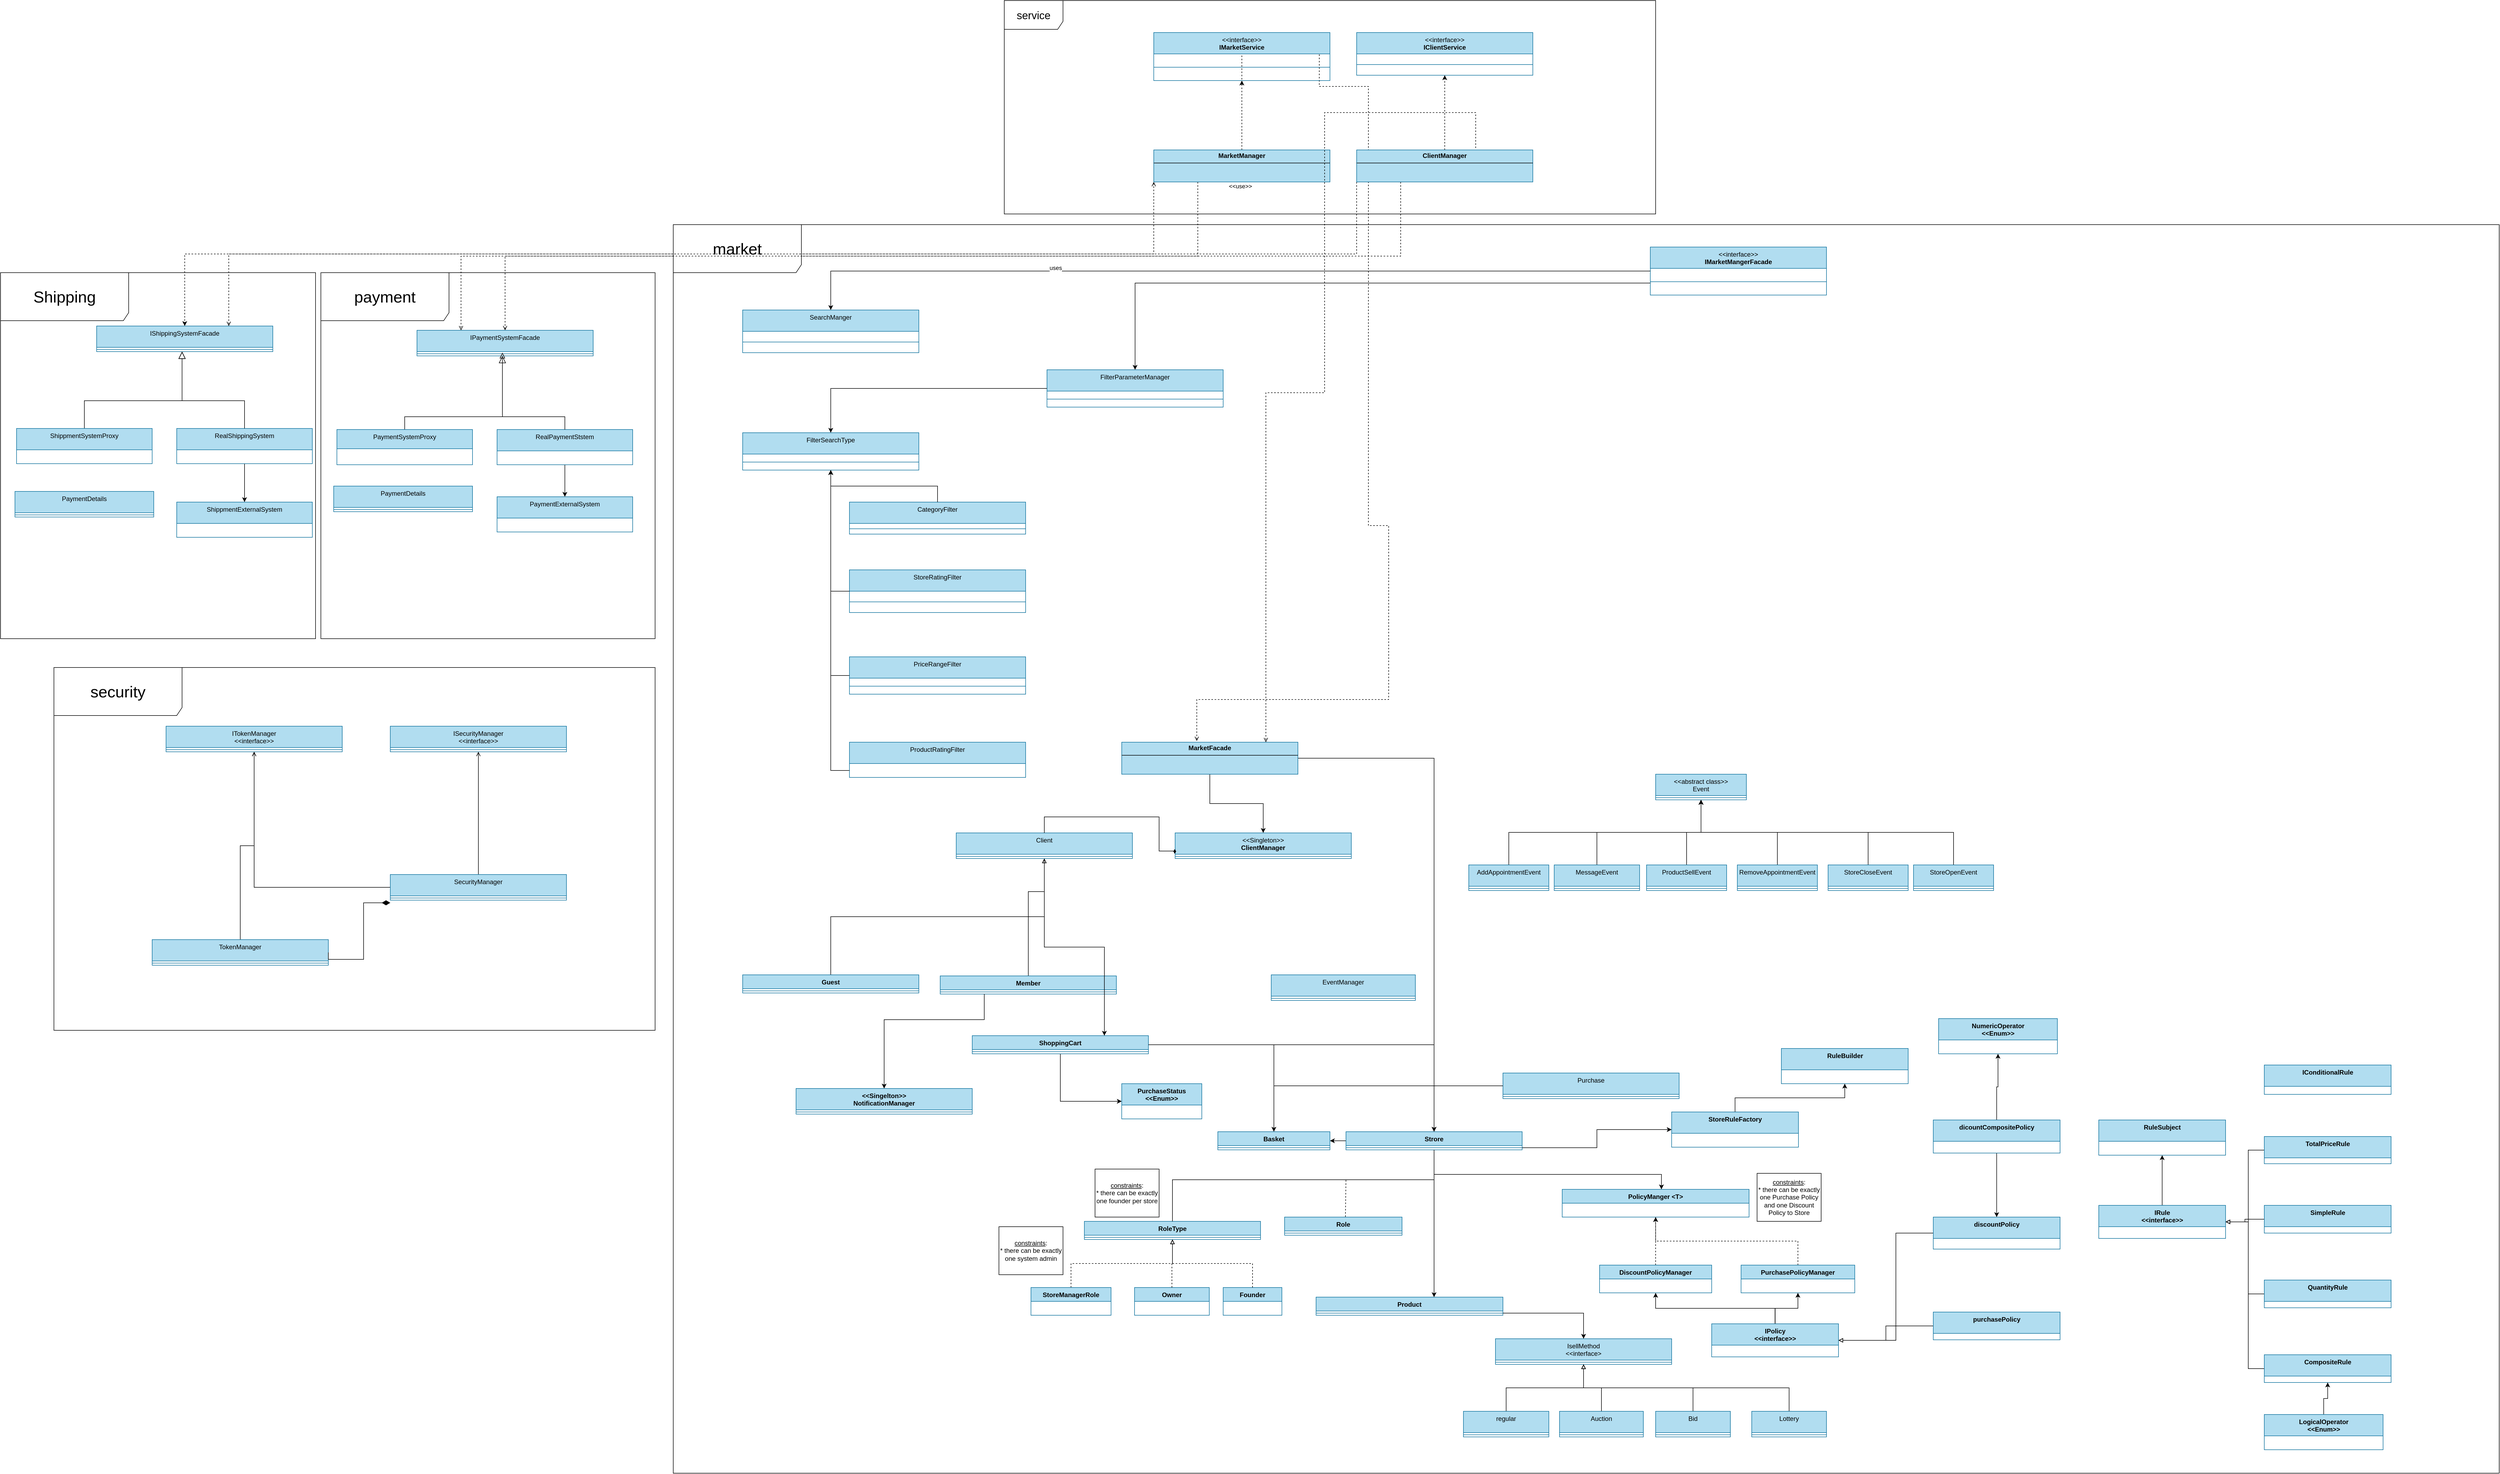 <mxfile version="24.5.4" type="device">
  <diagram name="‫עמוד-1‬" id="TzBRaIEQAyytvSw9Mdv-">
    <mxGraphModel dx="2999" dy="2014" grid="1" gridSize="10" guides="1" tooltips="1" connect="1" arrows="1" fold="1" page="1" pageScale="1" pageWidth="827" pageHeight="1169" math="0" shadow="0">
      <root>
        <mxCell id="0" />
        <mxCell id="1" parent="0" />
        <mxCell id="pJkwpibmYWs6iMc-g0Pl-5" value="Product" style="swimlane;fontStyle=1;align=center;verticalAlign=top;childLayout=stackLayout;horizontal=1;startSize=26;horizontalStack=0;resizeParent=1;resizeParentMax=0;resizeLast=0;collapsible=1;marginBottom=0;whiteSpace=wrap;html=1;fillColor=#b1ddf0;strokeColor=#10739e;" parent="1" vertex="1">
          <mxGeometry x="974" y="2260" width="350" height="34" as="geometry" />
        </mxCell>
        <mxCell id="pJkwpibmYWs6iMc-g0Pl-7" value="" style="line;strokeWidth=1;fillColor=none;align=left;verticalAlign=middle;spacingTop=-1;spacingLeft=3;spacingRight=3;rotatable=0;labelPosition=right;points=[];portConstraint=eastwest;strokeColor=inherit;" parent="pJkwpibmYWs6iMc-g0Pl-5" vertex="1">
          <mxGeometry y="26" width="350" height="8" as="geometry" />
        </mxCell>
        <mxCell id="xHVo3WBmneBUH9RC31UR-68" style="edgeStyle=orthogonalEdgeStyle;rounded=0;orthogonalLoop=1;jettySize=auto;html=1;" parent="1" source="pJkwpibmYWs6iMc-g0Pl-17" target="a7YJyd_qYwzhMXcCT-wB-156" edge="1">
          <mxGeometry relative="1" as="geometry" />
        </mxCell>
        <mxCell id="xHVo3WBmneBUH9RC31UR-72" style="edgeStyle=orthogonalEdgeStyle;rounded=0;orthogonalLoop=1;jettySize=auto;html=1;" parent="1" source="pJkwpibmYWs6iMc-g0Pl-17" edge="1">
          <mxGeometry relative="1" as="geometry">
            <mxPoint x="1195" y="2260" as="targetPoint" />
          </mxGeometry>
        </mxCell>
        <mxCell id="pJkwpibmYWs6iMc-g0Pl-17" value="Strore" style="swimlane;fontStyle=1;align=center;verticalAlign=top;childLayout=stackLayout;horizontal=1;startSize=26;horizontalStack=0;resizeParent=1;resizeParentMax=0;resizeLast=0;collapsible=1;marginBottom=0;whiteSpace=wrap;html=1;fillColor=#b1ddf0;strokeColor=#10739e;" parent="1" vertex="1">
          <mxGeometry x="1030" y="1950" width="330" height="34" as="geometry" />
        </mxCell>
        <mxCell id="pJkwpibmYWs6iMc-g0Pl-25" value="" style="line;strokeWidth=1;fillColor=none;align=left;verticalAlign=middle;spacingTop=-1;spacingLeft=3;spacingRight=3;rotatable=0;labelPosition=right;points=[];portConstraint=eastwest;strokeColor=inherit;" parent="pJkwpibmYWs6iMc-g0Pl-17" vertex="1">
          <mxGeometry y="26" width="330" height="8" as="geometry" />
        </mxCell>
        <mxCell id="4dyTjs3ZAPsA8M8mfie9-43" style="edgeStyle=orthogonalEdgeStyle;rounded=0;orthogonalLoop=1;jettySize=auto;html=1;exitX=0.5;exitY=1;exitDx=0;exitDy=0;" parent="1" source="pJkwpibmYWs6iMc-g0Pl-82" target="a7YJyd_qYwzhMXcCT-wB-44" edge="1">
          <mxGeometry relative="1" as="geometry" />
        </mxCell>
        <mxCell id="xHVo3WBmneBUH9RC31UR-67" style="edgeStyle=orthogonalEdgeStyle;rounded=0;orthogonalLoop=1;jettySize=auto;html=1;" parent="1" source="pJkwpibmYWs6iMc-g0Pl-82" target="pJkwpibmYWs6iMc-g0Pl-17" edge="1">
          <mxGeometry relative="1" as="geometry">
            <mxPoint x="1210" y="1960" as="targetPoint" />
          </mxGeometry>
        </mxCell>
        <mxCell id="pJkwpibmYWs6iMc-g0Pl-82" value="&lt;p style=&quot;margin:0px;margin-top:4px;text-align:center;&quot;&gt;&lt;b&gt;MarketFacade&lt;/b&gt;&lt;/p&gt;&lt;hr size=&quot;1&quot; style=&quot;border-style:solid;&quot;&gt;&lt;div style=&quot;height:2px;&quot;&gt;&lt;/div&gt;" style="verticalAlign=top;align=left;overflow=fill;html=1;whiteSpace=wrap;fillColor=#b1ddf0;strokeColor=#10739e;" parent="1" vertex="1">
          <mxGeometry x="610" y="1220" width="330" height="60" as="geometry" />
        </mxCell>
        <mxCell id="FDom4B-1fI0kme8VLFCk-36" value="&lt;span style=&quot;font-weight: 400;&quot;&gt;IPaymentSystemFacade&lt;/span&gt;&lt;div&gt;&lt;/div&gt;" style="swimlane;fontStyle=1;align=center;verticalAlign=top;childLayout=stackLayout;horizontal=1;startSize=40;horizontalStack=0;resizeParent=1;resizeParentMax=0;resizeLast=0;collapsible=1;marginBottom=0;whiteSpace=wrap;html=1;fillColor=#b1ddf0;strokeColor=#10739e;" parent="1" vertex="1">
          <mxGeometry x="-710" y="448" width="330" height="48" as="geometry" />
        </mxCell>
        <mxCell id="FDom4B-1fI0kme8VLFCk-38" value="" style="line;strokeWidth=1;fillColor=none;align=left;verticalAlign=middle;spacingTop=-1;spacingLeft=3;spacingRight=3;rotatable=0;labelPosition=right;points=[];portConstraint=eastwest;strokeColor=inherit;" parent="FDom4B-1fI0kme8VLFCk-36" vertex="1">
          <mxGeometry y="40" width="330" height="8" as="geometry" />
        </mxCell>
        <mxCell id="Y52V_lKeD_fTKlsu9Hky-25" style="edgeStyle=orthogonalEdgeStyle;rounded=0;orthogonalLoop=1;jettySize=auto;html=1;entryX=0.5;entryY=0;entryDx=0;entryDy=0;" parent="1" source="FDom4B-1fI0kme8VLFCk-43" target="Y52V_lKeD_fTKlsu9Hky-24" edge="1">
          <mxGeometry relative="1" as="geometry" />
        </mxCell>
        <mxCell id="FDom4B-1fI0kme8VLFCk-43" value="&lt;span style=&quot;font-weight: 400;&quot;&gt;RealPaymentStstem&lt;/span&gt;&lt;div&gt;&lt;/div&gt;" style="swimlane;fontStyle=1;align=center;verticalAlign=top;childLayout=stackLayout;horizontal=1;startSize=40;horizontalStack=0;resizeParent=1;resizeParentMax=0;resizeLast=0;collapsible=1;marginBottom=0;whiteSpace=wrap;html=1;fillColor=#b1ddf0;strokeColor=#10739e;" parent="1" vertex="1">
          <mxGeometry x="-560" y="634" width="254" height="66" as="geometry" />
        </mxCell>
        <mxCell id="FDom4B-1fI0kme8VLFCk-168" style="edgeStyle=orthogonalEdgeStyle;rounded=0;orthogonalLoop=1;jettySize=auto;html=1;exitX=0.5;exitY=1;exitDx=0;exitDy=0;entryX=0.426;entryY=-0.037;entryDx=0;entryDy=0;dashed=1;endArrow=open;endFill=0;entryPerimeter=0;" parent="1" source="FDom4B-1fI0kme8VLFCk-157" target="pJkwpibmYWs6iMc-g0Pl-82" edge="1">
          <mxGeometry relative="1" as="geometry">
            <Array as="points">
              <mxPoint x="980" y="-90" />
              <mxPoint x="980" y="-9" />
              <mxPoint x="1072" y="-9" />
              <mxPoint x="1072" y="814" />
              <mxPoint x="1110" y="814" />
              <mxPoint x="1110" y="1140" />
              <mxPoint x="751" y="1140" />
            </Array>
          </mxGeometry>
        </mxCell>
        <mxCell id="FDom4B-1fI0kme8VLFCk-169" value="&amp;lt;&amp;lt;use&amp;gt;&amp;gt;" style="edgeLabel;html=1;align=center;verticalAlign=middle;resizable=0;points=[];" parent="FDom4B-1fI0kme8VLFCk-168" vertex="1" connectable="0">
          <mxGeometry x="-0.939" y="3" relative="1" as="geometry">
            <mxPoint y="75" as="offset" />
          </mxGeometry>
        </mxCell>
        <mxCell id="ufwOjHbq8k8JuTFZ5aPt-39" style="edgeStyle=orthogonalEdgeStyle;rounded=0;orthogonalLoop=1;jettySize=auto;html=1;exitX=0.5;exitY=0;exitDx=0;exitDy=0;dashed=1;" parent="1" source="FDom4B-1fI0kme8VLFCk-157" target="ufwOjHbq8k8JuTFZ5aPt-1" edge="1">
          <mxGeometry relative="1" as="geometry" />
        </mxCell>
        <mxCell id="ufwOjHbq8k8JuTFZ5aPt-50" style="edgeStyle=orthogonalEdgeStyle;rounded=0;orthogonalLoop=1;jettySize=auto;html=1;exitX=0.25;exitY=1;exitDx=0;exitDy=0;entryX=0.25;entryY=0;entryDx=0;entryDy=0;dashed=1;endArrow=open;endFill=0;" parent="1" source="FDom4B-1fI0kme8VLFCk-157" target="FDom4B-1fI0kme8VLFCk-36" edge="1">
          <mxGeometry relative="1" as="geometry" />
        </mxCell>
        <mxCell id="ufwOjHbq8k8JuTFZ5aPt-52" style="edgeStyle=orthogonalEdgeStyle;rounded=0;orthogonalLoop=1;jettySize=auto;html=1;exitX=0;exitY=1;exitDx=0;exitDy=0;dashed=1;startArrow=open;startFill=0;" parent="1" source="FDom4B-1fI0kme8VLFCk-157" target="Y52V_lKeD_fTKlsu9Hky-26" edge="1">
          <mxGeometry relative="1" as="geometry" />
        </mxCell>
        <mxCell id="FDom4B-1fI0kme8VLFCk-157" value="&lt;p style=&quot;margin:0px;margin-top:4px;text-align:center;&quot;&gt;&lt;b&gt;MarketManager&lt;/b&gt;&lt;/p&gt;&lt;hr size=&quot;1&quot; style=&quot;border-style:solid;&quot;&gt;&lt;div style=&quot;height:2px;&quot;&gt;&lt;/div&gt;" style="verticalAlign=top;align=left;overflow=fill;html=1;whiteSpace=wrap;fillColor=#b1ddf0;strokeColor=#10739e;" parent="1" vertex="1">
          <mxGeometry x="670" y="110" width="330" height="60" as="geometry" />
        </mxCell>
        <mxCell id="FDom4B-1fI0kme8VLFCk-160" value="&lt;font style=&quot;font-size: 20px;&quot;&gt;service&lt;/font&gt;" style="shape=umlFrame;whiteSpace=wrap;html=1;pointerEvents=0;width=110;height=54;swimlaneFillColor=none;" parent="1" vertex="1">
          <mxGeometry x="390" y="-170" width="1220" height="400" as="geometry" />
        </mxCell>
        <mxCell id="FDom4B-1fI0kme8VLFCk-162" value="&lt;font style=&quot;font-size: 30px;&quot;&gt;market&lt;/font&gt;" style="shape=umlFrame;whiteSpace=wrap;html=1;pointerEvents=0;width=240;height=90;swimlaneFillColor=none;" parent="1" vertex="1">
          <mxGeometry x="-230" y="250" width="3420" height="2340" as="geometry" />
        </mxCell>
        <mxCell id="FDom4B-1fI0kme8VLFCk-165" value="&lt;font style=&quot;font-size: 30px;&quot;&gt;Shipping&lt;/font&gt;" style="shape=umlFrame;whiteSpace=wrap;html=1;pointerEvents=0;width=240;height=90;" parent="1" vertex="1">
          <mxGeometry x="-1490" y="340" width="590" height="686" as="geometry" />
        </mxCell>
        <mxCell id="FDom4B-1fI0kme8VLFCk-166" value="&lt;font style=&quot;font-size: 30px;&quot;&gt;payment&lt;/font&gt;" style="shape=umlFrame;whiteSpace=wrap;html=1;pointerEvents=0;width=240;height=90;swimlaneFillColor=none;" parent="1" vertex="1">
          <mxGeometry x="-890" y="340" width="626" height="686" as="geometry" />
        </mxCell>
        <mxCell id="FDom4B-1fI0kme8VLFCk-188" value="&lt;span style=&quot;font-weight: 400;&quot;&gt;IsellMethod&lt;/span&gt;&lt;div&gt;&lt;/div&gt;&lt;div&gt;&lt;span style=&quot;font-weight: 400;&quot;&gt;&amp;lt;&amp;lt;interface&amp;gt;&lt;/span&gt;&lt;/div&gt;" style="swimlane;fontStyle=1;align=center;verticalAlign=top;childLayout=stackLayout;horizontal=1;startSize=40;horizontalStack=0;resizeParent=1;resizeParentMax=0;resizeLast=0;collapsible=1;marginBottom=0;whiteSpace=wrap;html=1;fillColor=#b1ddf0;strokeColor=#10739e;" parent="1" vertex="1">
          <mxGeometry x="1310" y="2338" width="330" height="48" as="geometry" />
        </mxCell>
        <mxCell id="FDom4B-1fI0kme8VLFCk-194" value="" style="line;strokeWidth=1;fillColor=none;align=left;verticalAlign=middle;spacingTop=-1;spacingLeft=3;spacingRight=3;rotatable=0;labelPosition=right;points=[];portConstraint=eastwest;strokeColor=inherit;" parent="FDom4B-1fI0kme8VLFCk-188" vertex="1">
          <mxGeometry y="40" width="330" height="8" as="geometry" />
        </mxCell>
        <mxCell id="xHVo3WBmneBUH9RC31UR-76" style="edgeStyle=orthogonalEdgeStyle;rounded=0;orthogonalLoop=1;jettySize=auto;html=1;endArrow=block;endFill=0;" parent="1" source="FDom4B-1fI0kme8VLFCk-196" target="FDom4B-1fI0kme8VLFCk-188" edge="1">
          <mxGeometry relative="1" as="geometry" />
        </mxCell>
        <mxCell id="FDom4B-1fI0kme8VLFCk-196" value="&lt;span style=&quot;font-weight: 400;&quot;&gt;regular&lt;/span&gt;&lt;div&gt;&lt;/div&gt;" style="swimlane;fontStyle=1;align=center;verticalAlign=top;childLayout=stackLayout;horizontal=1;startSize=40;horizontalStack=0;resizeParent=1;resizeParentMax=0;resizeLast=0;collapsible=1;marginBottom=0;whiteSpace=wrap;html=1;fillColor=#b1ddf0;strokeColor=#10739e;" parent="1" vertex="1">
          <mxGeometry x="1250" y="2474" width="160" height="48" as="geometry" />
        </mxCell>
        <mxCell id="FDom4B-1fI0kme8VLFCk-202" value="" style="line;strokeWidth=1;fillColor=none;align=left;verticalAlign=middle;spacingTop=-1;spacingLeft=3;spacingRight=3;rotatable=0;labelPosition=right;points=[];portConstraint=eastwest;strokeColor=inherit;" parent="FDom4B-1fI0kme8VLFCk-196" vertex="1">
          <mxGeometry y="40" width="160" height="8" as="geometry" />
        </mxCell>
        <mxCell id="xHVo3WBmneBUH9RC31UR-78" style="edgeStyle=orthogonalEdgeStyle;rounded=0;orthogonalLoop=1;jettySize=auto;html=1;endArrow=block;endFill=0;" parent="1" source="FDom4B-1fI0kme8VLFCk-204" target="FDom4B-1fI0kme8VLFCk-188" edge="1">
          <mxGeometry relative="1" as="geometry" />
        </mxCell>
        <mxCell id="FDom4B-1fI0kme8VLFCk-204" value="&lt;span style=&quot;font-weight: 400;&quot;&gt;Bid&lt;/span&gt;&lt;div&gt;&lt;/div&gt;" style="swimlane;fontStyle=1;align=center;verticalAlign=top;childLayout=stackLayout;horizontal=1;startSize=40;horizontalStack=0;resizeParent=1;resizeParentMax=0;resizeLast=0;collapsible=1;marginBottom=0;whiteSpace=wrap;html=1;fillColor=#b1ddf0;strokeColor=#10739e;" parent="1" vertex="1">
          <mxGeometry x="1610" y="2474" width="140" height="48" as="geometry" />
        </mxCell>
        <mxCell id="FDom4B-1fI0kme8VLFCk-205" value="" style="line;strokeWidth=1;fillColor=none;align=left;verticalAlign=middle;spacingTop=-1;spacingLeft=3;spacingRight=3;rotatable=0;labelPosition=right;points=[];portConstraint=eastwest;strokeColor=inherit;" parent="FDom4B-1fI0kme8VLFCk-204" vertex="1">
          <mxGeometry y="40" width="140" height="8" as="geometry" />
        </mxCell>
        <mxCell id="xHVo3WBmneBUH9RC31UR-77" style="edgeStyle=orthogonalEdgeStyle;rounded=0;orthogonalLoop=1;jettySize=auto;html=1;endArrow=block;endFill=0;" parent="1" source="FDom4B-1fI0kme8VLFCk-207" target="FDom4B-1fI0kme8VLFCk-188" edge="1">
          <mxGeometry relative="1" as="geometry" />
        </mxCell>
        <mxCell id="FDom4B-1fI0kme8VLFCk-207" value="&lt;span style=&quot;font-weight: 400;&quot;&gt;Auction&lt;/span&gt;&lt;div&gt;&lt;/div&gt;" style="swimlane;fontStyle=1;align=center;verticalAlign=top;childLayout=stackLayout;horizontal=1;startSize=40;horizontalStack=0;resizeParent=1;resizeParentMax=0;resizeLast=0;collapsible=1;marginBottom=0;whiteSpace=wrap;html=1;fillColor=#b1ddf0;strokeColor=#10739e;" parent="1" vertex="1">
          <mxGeometry x="1430" y="2474" width="157" height="48" as="geometry" />
        </mxCell>
        <mxCell id="FDom4B-1fI0kme8VLFCk-208" value="" style="line;strokeWidth=1;fillColor=none;align=left;verticalAlign=middle;spacingTop=-1;spacingLeft=3;spacingRight=3;rotatable=0;labelPosition=right;points=[];portConstraint=eastwest;strokeColor=inherit;" parent="FDom4B-1fI0kme8VLFCk-207" vertex="1">
          <mxGeometry y="40" width="157" height="8" as="geometry" />
        </mxCell>
        <mxCell id="dmk8mRthHvPTzcBqkzeC-24" value="&lt;span style=&quot;font-weight: normal;&quot;&gt;&amp;lt;&amp;lt;interface&amp;gt;&amp;gt;&lt;/span&gt;&lt;div&gt;IClientService&lt;/div&gt;" style="swimlane;fontStyle=1;align=center;verticalAlign=top;childLayout=stackLayout;horizontal=1;startSize=40;horizontalStack=0;resizeParent=1;resizeParentMax=0;resizeLast=0;collapsible=1;marginBottom=0;whiteSpace=wrap;html=1;fillColor=#b1ddf0;strokeColor=#10739e;" parent="1" vertex="1">
          <mxGeometry x="1050" y="-110" width="330" height="80" as="geometry" />
        </mxCell>
        <mxCell id="dmk8mRthHvPTzcBqkzeC-25" value="" style="line;strokeWidth=1;fillColor=none;align=left;verticalAlign=middle;spacingTop=-1;spacingLeft=3;spacingRight=3;rotatable=0;labelPosition=right;points=[];portConstraint=eastwest;strokeColor=inherit;" parent="dmk8mRthHvPTzcBqkzeC-24" vertex="1">
          <mxGeometry y="40" width="330" height="40" as="geometry" />
        </mxCell>
        <mxCell id="a7YJyd_qYwzhMXcCT-wB-5" value="&lt;span style=&quot;font-weight: normal;&quot;&gt;&amp;lt;&amp;lt;interface&amp;gt;&amp;gt;&lt;/span&gt;&lt;div&gt;IMarketMangerFacade&lt;/div&gt;" style="swimlane;fontStyle=1;align=center;verticalAlign=top;childLayout=stackLayout;horizontal=1;startSize=40;horizontalStack=0;resizeParent=1;resizeParentMax=0;resizeLast=0;collapsible=1;marginBottom=0;whiteSpace=wrap;html=1;fillColor=#b1ddf0;strokeColor=#10739e;" parent="1" vertex="1">
          <mxGeometry x="1600" y="292" width="330" height="90" as="geometry" />
        </mxCell>
        <mxCell id="a7YJyd_qYwzhMXcCT-wB-6" value="" style="line;strokeWidth=1;fillColor=none;align=left;verticalAlign=middle;spacingTop=-1;spacingLeft=3;spacingRight=3;rotatable=0;labelPosition=right;points=[];portConstraint=eastwest;strokeColor=inherit;" parent="a7YJyd_qYwzhMXcCT-wB-5" vertex="1">
          <mxGeometry y="40" width="330" height="50" as="geometry" />
        </mxCell>
        <mxCell id="a7YJyd_qYwzhMXcCT-wB-44" value="&lt;span style=&quot;font-weight: normal;&quot;&gt;&amp;lt;&amp;lt;Singleton&amp;gt;&amp;gt;&lt;/span&gt;&lt;div&gt;ClientManager&lt;/div&gt;" style="swimlane;fontStyle=1;align=center;verticalAlign=top;childLayout=stackLayout;horizontal=1;startSize=40;horizontalStack=0;resizeParent=1;resizeParentMax=0;resizeLast=0;collapsible=1;marginBottom=0;whiteSpace=wrap;html=1;fillColor=#b1ddf0;strokeColor=#10739e;" parent="1" vertex="1">
          <mxGeometry x="710" y="1390" width="330" height="48" as="geometry" />
        </mxCell>
        <mxCell id="a7YJyd_qYwzhMXcCT-wB-97" value="" style="line;strokeWidth=1;fillColor=none;align=left;verticalAlign=middle;spacingTop=-1;spacingLeft=3;spacingRight=3;rotatable=0;labelPosition=right;points=[];portConstraint=eastwest;strokeColor=inherit;" parent="a7YJyd_qYwzhMXcCT-wB-44" vertex="1">
          <mxGeometry y="40" width="330" height="8" as="geometry" />
        </mxCell>
        <mxCell id="xHVo3WBmneBUH9RC31UR-65" style="edgeStyle=orthogonalEdgeStyle;rounded=0;orthogonalLoop=1;jettySize=auto;html=1;entryX=0;entryY=0.5;entryDx=0;entryDy=0;" parent="1" source="a7YJyd_qYwzhMXcCT-wB-143" target="Y52V_lKeD_fTKlsu9Hky-10" edge="1">
          <mxGeometry relative="1" as="geometry" />
        </mxCell>
        <mxCell id="xHVo3WBmneBUH9RC31UR-71" style="edgeStyle=orthogonalEdgeStyle;rounded=0;orthogonalLoop=1;jettySize=auto;html=1;" parent="1" source="a7YJyd_qYwzhMXcCT-wB-143" target="pJkwpibmYWs6iMc-g0Pl-17" edge="1">
          <mxGeometry relative="1" as="geometry" />
        </mxCell>
        <mxCell id="a7YJyd_qYwzhMXcCT-wB-143" value="ShoppingCart" style="swimlane;fontStyle=1;align=center;verticalAlign=top;childLayout=stackLayout;horizontal=1;startSize=26;horizontalStack=0;resizeParent=1;resizeParentMax=0;resizeLast=0;collapsible=1;marginBottom=0;whiteSpace=wrap;html=1;fillColor=#b1ddf0;strokeColor=#10739e;" parent="1" vertex="1">
          <mxGeometry x="330" y="1770" width="330" height="34" as="geometry" />
        </mxCell>
        <mxCell id="a7YJyd_qYwzhMXcCT-wB-146" value="" style="line;strokeWidth=1;fillColor=none;align=left;verticalAlign=middle;spacingTop=-1;spacingLeft=3;spacingRight=3;rotatable=0;labelPosition=right;points=[];portConstraint=eastwest;strokeColor=inherit;" parent="a7YJyd_qYwzhMXcCT-wB-143" vertex="1">
          <mxGeometry y="26" width="330" height="8" as="geometry" />
        </mxCell>
        <mxCell id="4dyTjs3ZAPsA8M8mfie9-54" style="edgeStyle=orthogonalEdgeStyle;rounded=0;orthogonalLoop=1;jettySize=auto;html=1;exitX=0.5;exitY=0;exitDx=0;exitDy=0;endArrow=block;endFill=0;" parent="1" source="a7YJyd_qYwzhMXcCT-wB-165" target="a7YJyd_qYwzhMXcCT-wB-203" edge="1">
          <mxGeometry relative="1" as="geometry">
            <mxPoint x="300" y="1529.0" as="targetPoint" />
          </mxGeometry>
        </mxCell>
        <mxCell id="a7YJyd_qYwzhMXcCT-wB-165" value="Guest" style="swimlane;fontStyle=1;align=center;verticalAlign=top;childLayout=stackLayout;horizontal=1;startSize=26;horizontalStack=0;resizeParent=1;resizeParentMax=0;resizeLast=0;collapsible=1;marginBottom=0;whiteSpace=wrap;html=1;fillColor=#b1ddf0;strokeColor=#10739e;" parent="1" vertex="1">
          <mxGeometry x="-100" y="1656" width="330" height="34" as="geometry" />
        </mxCell>
        <mxCell id="a7YJyd_qYwzhMXcCT-wB-168" value="" style="line;strokeWidth=1;fillColor=none;align=left;verticalAlign=middle;spacingTop=-1;spacingLeft=3;spacingRight=3;rotatable=0;labelPosition=right;points=[];portConstraint=eastwest;strokeColor=inherit;" parent="a7YJyd_qYwzhMXcCT-wB-165" vertex="1">
          <mxGeometry y="26" width="330" height="8" as="geometry" />
        </mxCell>
        <mxCell id="4dyTjs3ZAPsA8M8mfie9-55" style="edgeStyle=orthogonalEdgeStyle;rounded=0;orthogonalLoop=1;jettySize=auto;html=1;exitX=0.5;exitY=0;exitDx=0;exitDy=0;endArrow=block;endFill=0;entryX=0.5;entryY=1;entryDx=0;entryDy=0;" parent="1" source="a7YJyd_qYwzhMXcCT-wB-180" target="a7YJyd_qYwzhMXcCT-wB-203" edge="1">
          <mxGeometry relative="1" as="geometry">
            <Array as="points">
              <mxPoint x="435" y="1500" />
              <mxPoint x="465" y="1500" />
            </Array>
            <mxPoint x="300" y="1414" as="targetPoint" />
          </mxGeometry>
        </mxCell>
        <mxCell id="a7YJyd_qYwzhMXcCT-wB-180" value="Member" style="swimlane;fontStyle=1;align=center;verticalAlign=top;childLayout=stackLayout;horizontal=1;startSize=26;horizontalStack=0;resizeParent=1;resizeParentMax=0;resizeLast=0;collapsible=1;marginBottom=0;whiteSpace=wrap;html=1;fillColor=#b1ddf0;strokeColor=#10739e;" parent="1" vertex="1">
          <mxGeometry x="270" y="1658" width="330" height="34" as="geometry" />
        </mxCell>
        <mxCell id="a7YJyd_qYwzhMXcCT-wB-184" value="" style="line;strokeWidth=1;fillColor=none;align=left;verticalAlign=middle;spacingTop=-1;spacingLeft=3;spacingRight=3;rotatable=0;labelPosition=right;points=[];portConstraint=eastwest;strokeColor=inherit;" parent="a7YJyd_qYwzhMXcCT-wB-180" vertex="1">
          <mxGeometry y="26" width="330" height="8" as="geometry" />
        </mxCell>
        <mxCell id="xHVo3WBmneBUH9RC31UR-64" style="edgeStyle=orthogonalEdgeStyle;rounded=0;orthogonalLoop=1;jettySize=auto;html=1;entryX=0.75;entryY=0;entryDx=0;entryDy=0;" parent="1" source="a7YJyd_qYwzhMXcCT-wB-203" target="a7YJyd_qYwzhMXcCT-wB-143" edge="1">
          <mxGeometry relative="1" as="geometry" />
        </mxCell>
        <mxCell id="a7YJyd_qYwzhMXcCT-wB-203" value="&lt;span style=&quot;font-weight: 400;&quot;&gt;Client&lt;/span&gt;" style="swimlane;fontStyle=1;align=center;verticalAlign=top;childLayout=stackLayout;horizontal=1;startSize=40;horizontalStack=0;resizeParent=1;resizeParentMax=0;resizeLast=0;collapsible=1;marginBottom=0;whiteSpace=wrap;html=1;fillColor=#b1ddf0;strokeColor=#10739e;" parent="1" vertex="1">
          <mxGeometry x="300" y="1390" width="330" height="48" as="geometry" />
        </mxCell>
        <mxCell id="a7YJyd_qYwzhMXcCT-wB-205" value="" style="line;strokeWidth=1;fillColor=none;align=left;verticalAlign=middle;spacingTop=-1;spacingLeft=3;spacingRight=3;rotatable=0;labelPosition=right;points=[];portConstraint=eastwest;strokeColor=inherit;" parent="a7YJyd_qYwzhMXcCT-wB-203" vertex="1">
          <mxGeometry y="40" width="330" height="8" as="geometry" />
        </mxCell>
        <mxCell id="a7YJyd_qYwzhMXcCT-wB-226" style="edgeStyle=orthogonalEdgeStyle;rounded=0;orthogonalLoop=1;jettySize=auto;html=1;endArrow=diamondThin;endFill=1;entryX=-0.002;entryY=0.629;entryDx=0;entryDy=0;entryPerimeter=0;" parent="1" source="a7YJyd_qYwzhMXcCT-wB-203" target="a7YJyd_qYwzhMXcCT-wB-44" edge="1">
          <mxGeometry relative="1" as="geometry">
            <Array as="points">
              <mxPoint x="465" y="1360" />
              <mxPoint x="680" y="1360" />
              <mxPoint x="680" y="1424" />
              <mxPoint x="709" y="1424" />
            </Array>
            <mxPoint x="709" y="1393" as="targetPoint" />
          </mxGeometry>
        </mxCell>
        <mxCell id="a7YJyd_qYwzhMXcCT-wB-234" value="" style="endArrow=none;dashed=1;html=1;rounded=0;exitX=0.518;exitY=-0.01;exitDx=0;exitDy=0;exitPerimeter=0;" parent="1" source="a7YJyd_qYwzhMXcCT-wB-235" edge="1">
          <mxGeometry width="50" height="50" relative="1" as="geometry">
            <mxPoint x="900" y="2667" as="sourcePoint" />
            <mxPoint x="1030" y="2040" as="targetPoint" />
          </mxGeometry>
        </mxCell>
        <mxCell id="a7YJyd_qYwzhMXcCT-wB-235" value="Role" style="swimlane;fontStyle=1;align=center;verticalAlign=top;childLayout=stackLayout;horizontal=1;startSize=26;horizontalStack=0;resizeParent=1;resizeParentMax=0;resizeLast=0;collapsible=1;marginBottom=0;whiteSpace=wrap;html=1;fillColor=#b1ddf0;strokeColor=#10739e;" parent="1" vertex="1">
          <mxGeometry x="915" y="2110" width="220" height="34" as="geometry" />
        </mxCell>
        <mxCell id="4dyTjs3ZAPsA8M8mfie9-60" value="" style="line;strokeWidth=1;fillColor=none;align=left;verticalAlign=middle;spacingTop=-1;spacingLeft=3;spacingRight=3;rotatable=0;labelPosition=right;points=[];portConstraint=eastwest;strokeColor=inherit;" parent="a7YJyd_qYwzhMXcCT-wB-235" vertex="1">
          <mxGeometry y="26" width="220" height="8" as="geometry" />
        </mxCell>
        <mxCell id="a7YJyd_qYwzhMXcCT-wB-245" value="RoleType" style="swimlane;fontStyle=1;align=center;verticalAlign=top;childLayout=stackLayout;horizontal=1;startSize=26;horizontalStack=0;resizeParent=1;resizeParentMax=0;resizeLast=0;collapsible=1;marginBottom=0;whiteSpace=wrap;html=1;fillColor=#b1ddf0;strokeColor=#10739e;" parent="1" vertex="1">
          <mxGeometry x="540" y="2118" width="330" height="34" as="geometry" />
        </mxCell>
        <mxCell id="4dyTjs3ZAPsA8M8mfie9-77" value="" style="line;strokeWidth=1;fillColor=none;align=left;verticalAlign=middle;spacingTop=-1;spacingLeft=3;spacingRight=3;rotatable=0;labelPosition=right;points=[];portConstraint=eastwest;strokeColor=inherit;" parent="a7YJyd_qYwzhMXcCT-wB-245" vertex="1">
          <mxGeometry y="26" width="330" height="8" as="geometry" />
        </mxCell>
        <mxCell id="xHVo3WBmneBUH9RC31UR-81" style="edgeStyle=orthogonalEdgeStyle;rounded=0;orthogonalLoop=1;jettySize=auto;html=1;endArrow=block;endFill=0;dashed=1;" parent="1" source="a7YJyd_qYwzhMXcCT-wB-248" target="a7YJyd_qYwzhMXcCT-wB-245" edge="1">
          <mxGeometry relative="1" as="geometry" />
        </mxCell>
        <mxCell id="a7YJyd_qYwzhMXcCT-wB-248" value="StoreManagerRole" style="swimlane;fontStyle=1;align=center;verticalAlign=top;childLayout=stackLayout;horizontal=1;startSize=26;horizontalStack=0;resizeParent=1;resizeParentMax=0;resizeLast=0;collapsible=1;marginBottom=0;whiteSpace=wrap;html=1;fillColor=#b1ddf0;strokeColor=#10739e;" parent="1" vertex="1">
          <mxGeometry x="440" y="2242" width="150" height="52" as="geometry" />
        </mxCell>
        <mxCell id="a7YJyd_qYwzhMXcCT-wB-250" value="Owner" style="swimlane;fontStyle=1;align=center;verticalAlign=top;childLayout=stackLayout;horizontal=1;startSize=26;horizontalStack=0;resizeParent=1;resizeParentMax=0;resizeLast=0;collapsible=1;marginBottom=0;whiteSpace=wrap;html=1;fillColor=#b1ddf0;strokeColor=#10739e;" parent="1" vertex="1">
          <mxGeometry x="634" y="2242" width="140" height="52" as="geometry" />
        </mxCell>
        <mxCell id="a7YJyd_qYwzhMXcCT-wB-252" value="Founder" style="swimlane;fontStyle=1;align=center;verticalAlign=top;childLayout=stackLayout;horizontal=1;startSize=26;horizontalStack=0;resizeParent=1;resizeParentMax=0;resizeLast=0;collapsible=1;marginBottom=0;whiteSpace=wrap;html=1;fillColor=#b1ddf0;strokeColor=#10739e;" parent="1" vertex="1">
          <mxGeometry x="800" y="2242" width="110" height="52" as="geometry" />
        </mxCell>
        <mxCell id="a7YJyd_qYwzhMXcCT-wB-267" value="PolicyManger &amp;lt;T&amp;gt;" style="swimlane;fontStyle=1;align=center;verticalAlign=top;childLayout=stackLayout;horizontal=1;startSize=26;horizontalStack=0;resizeParent=1;resizeParentMax=0;resizeLast=0;collapsible=1;marginBottom=0;whiteSpace=wrap;html=1;fillColor=#b1ddf0;strokeColor=#10739e;" parent="1" vertex="1">
          <mxGeometry x="1435" y="2058" width="350" height="52" as="geometry" />
        </mxCell>
        <mxCell id="xHVo3WBmneBUH9RC31UR-69" style="edgeStyle=orthogonalEdgeStyle;rounded=0;orthogonalLoop=1;jettySize=auto;html=1;exitX=0.5;exitY=0;exitDx=0;exitDy=0;entryX=0.5;entryY=1;entryDx=0;entryDy=0;dashed=1;" parent="1" source="a7YJyd_qYwzhMXcCT-wB-280" target="a7YJyd_qYwzhMXcCT-wB-267" edge="1">
          <mxGeometry relative="1" as="geometry" />
        </mxCell>
        <mxCell id="a7YJyd_qYwzhMXcCT-wB-280" value="DiscountPolicyManager" style="swimlane;fontStyle=1;align=center;verticalAlign=top;childLayout=stackLayout;horizontal=1;startSize=26;horizontalStack=0;resizeParent=1;resizeParentMax=0;resizeLast=0;collapsible=1;marginBottom=0;whiteSpace=wrap;html=1;fillColor=#b1ddf0;strokeColor=#10739e;" parent="1" vertex="1">
          <mxGeometry x="1505" y="2200" width="210" height="52" as="geometry" />
        </mxCell>
        <mxCell id="xHVo3WBmneBUH9RC31UR-70" style="edgeStyle=orthogonalEdgeStyle;rounded=0;orthogonalLoop=1;jettySize=auto;html=1;dashed=1;" parent="1" source="a7YJyd_qYwzhMXcCT-wB-283" target="a7YJyd_qYwzhMXcCT-wB-267" edge="1">
          <mxGeometry relative="1" as="geometry" />
        </mxCell>
        <mxCell id="a7YJyd_qYwzhMXcCT-wB-283" value="PurchasePolicyManager" style="swimlane;fontStyle=1;align=center;verticalAlign=top;childLayout=stackLayout;horizontal=1;startSize=26;horizontalStack=0;resizeParent=1;resizeParentMax=0;resizeLast=0;collapsible=1;marginBottom=0;whiteSpace=wrap;html=1;fillColor=#b1ddf0;strokeColor=#10739e;" parent="1" vertex="1">
          <mxGeometry x="1770" y="2200" width="213" height="52" as="geometry" />
        </mxCell>
        <mxCell id="a7YJyd_qYwzhMXcCT-wB-297" style="edgeStyle=orthogonalEdgeStyle;rounded=0;orthogonalLoop=1;jettySize=auto;html=1;entryX=0.531;entryY=0;entryDx=0;entryDy=0;entryPerimeter=0;" parent="1" source="pJkwpibmYWs6iMc-g0Pl-17" target="a7YJyd_qYwzhMXcCT-wB-267" edge="1">
          <mxGeometry relative="1" as="geometry">
            <Array as="points">
              <mxPoint x="1195" y="2030" />
              <mxPoint x="1621" y="2030" />
            </Array>
          </mxGeometry>
        </mxCell>
        <mxCell id="Y52V_lKeD_fTKlsu9Hky-10" value="PurchaseStatus&lt;div&gt;&amp;lt;&amp;lt;Enum&amp;gt;&amp;gt;&lt;/div&gt;" style="swimlane;fontStyle=1;align=center;verticalAlign=top;childLayout=stackLayout;horizontal=1;startSize=40;horizontalStack=0;resizeParent=1;resizeParentMax=0;resizeLast=0;collapsible=1;marginBottom=0;whiteSpace=wrap;html=1;fillColor=#b1ddf0;strokeColor=#10739e;" parent="1" vertex="1">
          <mxGeometry x="610" y="1860" width="150" height="66" as="geometry" />
        </mxCell>
        <mxCell id="FDom4B-1fI0kme8VLFCk-95" style="edgeStyle=orthogonalEdgeStyle;rounded=0;orthogonalLoop=1;jettySize=auto;html=1;exitX=0.5;exitY=0;exitDx=0;exitDy=0;endArrow=block;endFill=0;strokeWidth=1;endSize=11;" parent="1" source="FDom4B-1fI0kme8VLFCk-43" target="FDom4B-1fI0kme8VLFCk-36" edge="1">
          <mxGeometry relative="1" as="geometry">
            <mxPoint x="-552.92" y="734.408" as="sourcePoint" />
            <mxPoint x="-553" y="652" as="targetPoint" />
            <Array as="points">
              <mxPoint x="-433" y="610" />
              <mxPoint x="-550" y="610" />
            </Array>
          </mxGeometry>
        </mxCell>
        <mxCell id="9UPdvrAerlN3K-BybyK7-64" style="edgeStyle=orthogonalEdgeStyle;rounded=0;orthogonalLoop=1;jettySize=auto;html=1;exitX=0.5;exitY=0;exitDx=0;exitDy=0;endArrow=block;endFill=0;endSize=8;" parent="1" source="Y52V_lKeD_fTKlsu9Hky-16" edge="1">
          <mxGeometry relative="1" as="geometry">
            <mxPoint x="-550" y="490" as="targetPoint" />
            <Array as="points">
              <mxPoint x="-733" y="610" />
              <mxPoint x="-550" y="610" />
            </Array>
          </mxGeometry>
        </mxCell>
        <mxCell id="Y52V_lKeD_fTKlsu9Hky-16" value="&lt;span style=&quot;font-weight: 400;&quot;&gt;PaymentSystemProxy&lt;/span&gt;&lt;div&gt;&lt;/div&gt;" style="swimlane;fontStyle=1;align=center;verticalAlign=top;childLayout=stackLayout;horizontal=1;startSize=36;horizontalStack=0;resizeParent=1;resizeParentMax=0;resizeLast=0;collapsible=1;marginBottom=0;whiteSpace=wrap;html=1;fillColor=#b1ddf0;strokeColor=#10739e;" parent="1" vertex="1">
          <mxGeometry x="-860" y="634" width="254" height="66" as="geometry" />
        </mxCell>
        <mxCell id="Y52V_lKeD_fTKlsu9Hky-24" value="&lt;span style=&quot;font-weight: 400;&quot;&gt;PaymentExternalSystem&lt;/span&gt;&lt;div&gt;&lt;/div&gt;" style="swimlane;fontStyle=1;align=center;verticalAlign=top;childLayout=stackLayout;horizontal=1;startSize=40;horizontalStack=0;resizeParent=1;resizeParentMax=0;resizeLast=0;collapsible=1;marginBottom=0;whiteSpace=wrap;html=1;fillColor=#b1ddf0;strokeColor=#10739e;" parent="1" vertex="1">
          <mxGeometry x="-560" y="760" width="254" height="66" as="geometry" />
        </mxCell>
        <mxCell id="Y52V_lKeD_fTKlsu9Hky-26" value="&lt;span style=&quot;font-weight: 400;&quot;&gt;IShippingSystemFacade&lt;/span&gt;&lt;div&gt;&lt;/div&gt;" style="swimlane;fontStyle=1;align=center;verticalAlign=top;childLayout=stackLayout;horizontal=1;startSize=40;horizontalStack=0;resizeParent=1;resizeParentMax=0;resizeLast=0;collapsible=1;marginBottom=0;whiteSpace=wrap;html=1;fillColor=#b1ddf0;strokeColor=#10739e;" parent="1" vertex="1">
          <mxGeometry x="-1310" y="440" width="330" height="48" as="geometry" />
        </mxCell>
        <mxCell id="Y52V_lKeD_fTKlsu9Hky-27" value="" style="line;strokeWidth=1;fillColor=none;align=left;verticalAlign=middle;spacingTop=-1;spacingLeft=3;spacingRight=3;rotatable=0;labelPosition=right;points=[];portConstraint=eastwest;strokeColor=inherit;" parent="Y52V_lKeD_fTKlsu9Hky-26" vertex="1">
          <mxGeometry y="40" width="330" height="8" as="geometry" />
        </mxCell>
        <mxCell id="Y52V_lKeD_fTKlsu9Hky-29" style="edgeStyle=orthogonalEdgeStyle;rounded=0;orthogonalLoop=1;jettySize=auto;html=1;entryX=0.5;entryY=0;entryDx=0;entryDy=0;" parent="1" source="Y52V_lKeD_fTKlsu9Hky-30" target="Y52V_lKeD_fTKlsu9Hky-34" edge="1">
          <mxGeometry relative="1" as="geometry" />
        </mxCell>
        <mxCell id="Y52V_lKeD_fTKlsu9Hky-30" value="&lt;span style=&quot;font-weight: 400;&quot;&gt;RealShippingSystem&lt;/span&gt;&lt;div&gt;&lt;/div&gt;" style="swimlane;fontStyle=1;align=center;verticalAlign=top;childLayout=stackLayout;horizontal=1;startSize=40;horizontalStack=0;resizeParent=1;resizeParentMax=0;resizeLast=0;collapsible=1;marginBottom=0;whiteSpace=wrap;html=1;fillColor=#b1ddf0;strokeColor=#10739e;" parent="1" vertex="1">
          <mxGeometry x="-1160" y="632" width="254" height="66" as="geometry" />
        </mxCell>
        <mxCell id="Y52V_lKeD_fTKlsu9Hky-31" style="edgeStyle=orthogonalEdgeStyle;rounded=0;orthogonalLoop=1;jettySize=auto;html=1;exitX=0.5;exitY=0;exitDx=0;exitDy=0;endArrow=block;endFill=0;strokeWidth=1;endSize=11;" parent="1" source="Y52V_lKeD_fTKlsu9Hky-30" target="Y52V_lKeD_fTKlsu9Hky-26" edge="1">
          <mxGeometry relative="1" as="geometry">
            <mxPoint x="-1152.92" y="726.408" as="sourcePoint" />
            <mxPoint x="-1153" y="644" as="targetPoint" />
            <Array as="points">
              <mxPoint x="-1033" y="580" />
              <mxPoint x="-1150" y="580" />
            </Array>
          </mxGeometry>
        </mxCell>
        <mxCell id="9UPdvrAerlN3K-BybyK7-78" style="edgeStyle=orthogonalEdgeStyle;rounded=0;orthogonalLoop=1;jettySize=auto;html=1;endArrow=block;endFill=0;endSize=11;" parent="1" source="Y52V_lKeD_fTKlsu9Hky-33" target="Y52V_lKeD_fTKlsu9Hky-26" edge="1">
          <mxGeometry relative="1" as="geometry">
            <Array as="points">
              <mxPoint x="-1333" y="580" />
              <mxPoint x="-1150" y="580" />
            </Array>
          </mxGeometry>
        </mxCell>
        <mxCell id="Y52V_lKeD_fTKlsu9Hky-33" value="&lt;span style=&quot;font-weight: 400;&quot;&gt;ShippmentSystemProxy&lt;/span&gt;&lt;div&gt;&lt;/div&gt;" style="swimlane;fontStyle=1;align=center;verticalAlign=top;childLayout=stackLayout;horizontal=1;startSize=40;horizontalStack=0;resizeParent=1;resizeParentMax=0;resizeLast=0;collapsible=1;marginBottom=0;whiteSpace=wrap;html=1;fillColor=#b1ddf0;strokeColor=#10739e;" parent="1" vertex="1">
          <mxGeometry x="-1460" y="632" width="254" height="66" as="geometry" />
        </mxCell>
        <mxCell id="Y52V_lKeD_fTKlsu9Hky-34" value="&lt;span style=&quot;font-weight: 400;&quot;&gt;ShippmentExternalSystem&lt;/span&gt;&lt;div&gt;&lt;/div&gt;" style="swimlane;fontStyle=1;align=center;verticalAlign=top;childLayout=stackLayout;horizontal=1;startSize=40;horizontalStack=0;resizeParent=1;resizeParentMax=0;resizeLast=0;collapsible=1;marginBottom=0;whiteSpace=wrap;html=1;fillColor=#b1ddf0;strokeColor=#10739e;" parent="1" vertex="1">
          <mxGeometry x="-1160" y="770" width="254" height="66" as="geometry" />
        </mxCell>
        <mxCell id="ufwOjHbq8k8JuTFZ5aPt-1" value="&lt;span style=&quot;font-weight: normal;&quot;&gt;&amp;lt;&amp;lt;interface&amp;gt;&amp;gt;&lt;/span&gt;&lt;div&gt;IMarketService&lt;/div&gt;" style="swimlane;fontStyle=1;align=center;verticalAlign=top;childLayout=stackLayout;horizontal=1;startSize=40;horizontalStack=0;resizeParent=1;resizeParentMax=0;resizeLast=0;collapsible=1;marginBottom=0;whiteSpace=wrap;html=1;fillColor=#b1ddf0;strokeColor=#10739e;" parent="1" vertex="1">
          <mxGeometry x="670" y="-110" width="330" height="90" as="geometry" />
        </mxCell>
        <mxCell id="ufwOjHbq8k8JuTFZ5aPt-2" value="" style="line;strokeWidth=1;fillColor=none;align=left;verticalAlign=middle;spacingTop=-1;spacingLeft=3;spacingRight=3;rotatable=0;labelPosition=right;points=[];portConstraint=eastwest;strokeColor=inherit;" parent="ufwOjHbq8k8JuTFZ5aPt-1" vertex="1">
          <mxGeometry y="40" width="330" height="50" as="geometry" />
        </mxCell>
        <mxCell id="ufwOjHbq8k8JuTFZ5aPt-40" style="edgeStyle=orthogonalEdgeStyle;rounded=0;orthogonalLoop=1;jettySize=auto;html=1;exitX=0.5;exitY=0;exitDx=0;exitDy=0;dashed=1;" parent="1" source="ufwOjHbq8k8JuTFZ5aPt-38" target="dmk8mRthHvPTzcBqkzeC-24" edge="1">
          <mxGeometry relative="1" as="geometry" />
        </mxCell>
        <mxCell id="ufwOjHbq8k8JuTFZ5aPt-42" style="edgeStyle=orthogonalEdgeStyle;rounded=0;orthogonalLoop=1;jettySize=auto;html=1;exitX=0.25;exitY=1;exitDx=0;exitDy=0;dashed=1;endArrow=open;endFill=0;" parent="1" source="ufwOjHbq8k8JuTFZ5aPt-38" target="pJkwpibmYWs6iMc-g0Pl-82" edge="1">
          <mxGeometry relative="1" as="geometry">
            <Array as="points">
              <mxPoint x="1273" y="40" />
              <mxPoint x="990" y="40" />
              <mxPoint x="990" y="565" />
              <mxPoint x="880" y="565" />
            </Array>
          </mxGeometry>
        </mxCell>
        <mxCell id="ufwOjHbq8k8JuTFZ5aPt-49" style="edgeStyle=orthogonalEdgeStyle;rounded=0;orthogonalLoop=1;jettySize=auto;html=1;exitX=0.25;exitY=1;exitDx=0;exitDy=0;dashed=1;endArrow=open;endFill=0;" parent="1" source="ufwOjHbq8k8JuTFZ5aPt-38" target="FDom4B-1fI0kme8VLFCk-36" edge="1">
          <mxGeometry relative="1" as="geometry" />
        </mxCell>
        <mxCell id="ufwOjHbq8k8JuTFZ5aPt-53" style="edgeStyle=orthogonalEdgeStyle;rounded=0;orthogonalLoop=1;jettySize=auto;html=1;exitX=0;exitY=1;exitDx=0;exitDy=0;entryX=0.75;entryY=0;entryDx=0;entryDy=0;endArrow=open;endFill=0;dashed=1;" parent="1" source="ufwOjHbq8k8JuTFZ5aPt-38" target="Y52V_lKeD_fTKlsu9Hky-26" edge="1">
          <mxGeometry relative="1" as="geometry" />
        </mxCell>
        <mxCell id="ufwOjHbq8k8JuTFZ5aPt-38" value="&lt;p style=&quot;margin:0px;margin-top:4px;text-align:center;&quot;&gt;&lt;b&gt;ClientManager&lt;/b&gt;&lt;/p&gt;&lt;hr size=&quot;1&quot; style=&quot;border-style:solid;&quot;&gt;&lt;div style=&quot;height:2px;&quot;&gt;&lt;/div&gt;" style="verticalAlign=top;align=left;overflow=fill;html=1;whiteSpace=wrap;fillColor=#b1ddf0;strokeColor=#10739e;" parent="1" vertex="1">
          <mxGeometry x="1050" y="110" width="330" height="60" as="geometry" />
        </mxCell>
        <mxCell id="ufwOjHbq8k8JuTFZ5aPt-43" value="&lt;font style=&quot;font-size: 30px;&quot;&gt;security&lt;/font&gt;" style="shape=umlFrame;whiteSpace=wrap;html=1;pointerEvents=0;width=240;height=90;" parent="1" vertex="1">
          <mxGeometry x="-1390" y="1080" width="1126" height="680" as="geometry" />
        </mxCell>
        <mxCell id="ufwOjHbq8k8JuTFZ5aPt-44" value="&lt;span style=&quot;font-weight: 400;&quot;&gt;ISecurityManager&lt;/span&gt;&lt;div&gt;&lt;/div&gt;&lt;div&gt;&lt;span style=&quot;font-weight: 400;&quot;&gt;&amp;lt;&amp;lt;interface&amp;gt;&amp;gt;&lt;/span&gt;&lt;/div&gt;" style="swimlane;fontStyle=1;align=center;verticalAlign=top;childLayout=stackLayout;horizontal=1;startSize=40;horizontalStack=0;resizeParent=1;resizeParentMax=0;resizeLast=0;collapsible=1;marginBottom=0;whiteSpace=wrap;html=1;fillColor=#b1ddf0;strokeColor=#10739e;" parent="1" vertex="1">
          <mxGeometry x="-760" y="1190" width="330" height="48" as="geometry" />
        </mxCell>
        <mxCell id="ufwOjHbq8k8JuTFZ5aPt-45" value="" style="line;strokeWidth=1;fillColor=none;align=left;verticalAlign=middle;spacingTop=-1;spacingLeft=3;spacingRight=3;rotatable=0;labelPosition=right;points=[];portConstraint=eastwest;strokeColor=inherit;" parent="ufwOjHbq8k8JuTFZ5aPt-44" vertex="1">
          <mxGeometry y="40" width="330" height="8" as="geometry" />
        </mxCell>
        <mxCell id="ufwOjHbq8k8JuTFZ5aPt-56" value="&lt;span style=&quot;font-weight: 400;&quot;&gt;Purchase&lt;/span&gt;&lt;div&gt;&lt;/div&gt;" style="swimlane;fontStyle=1;align=center;verticalAlign=top;childLayout=stackLayout;horizontal=1;startSize=40;horizontalStack=0;resizeParent=1;resizeParentMax=0;resizeLast=0;collapsible=1;marginBottom=0;whiteSpace=wrap;html=1;fillColor=#b1ddf0;strokeColor=#10739e;" parent="1" vertex="1">
          <mxGeometry x="1324" y="1840" width="330" height="48" as="geometry" />
        </mxCell>
        <mxCell id="ufwOjHbq8k8JuTFZ5aPt-60" value="" style="line;strokeWidth=1;fillColor=none;align=left;verticalAlign=middle;spacingTop=-1;spacingLeft=3;spacingRight=3;rotatable=0;labelPosition=right;points=[];portConstraint=eastwest;strokeColor=inherit;" parent="ufwOjHbq8k8JuTFZ5aPt-56" vertex="1">
          <mxGeometry y="40" width="330" height="8" as="geometry" />
        </mxCell>
        <mxCell id="ufwOjHbq8k8JuTFZ5aPt-94" value="&lt;span style=&quot;font-weight: 400;&quot;&gt;SearchManger&lt;/span&gt;&lt;div&gt;&lt;/div&gt;" style="swimlane;fontStyle=1;align=center;verticalAlign=top;childLayout=stackLayout;horizontal=1;startSize=40;horizontalStack=0;resizeParent=1;resizeParentMax=0;resizeLast=0;collapsible=1;marginBottom=0;whiteSpace=wrap;html=1;fillColor=#b1ddf0;strokeColor=#10739e;" parent="1" vertex="1">
          <mxGeometry x="-100" y="410" width="330" height="80" as="geometry" />
        </mxCell>
        <mxCell id="ufwOjHbq8k8JuTFZ5aPt-97" value="" style="line;strokeWidth=1;fillColor=none;align=left;verticalAlign=middle;spacingTop=-1;spacingLeft=3;spacingRight=3;rotatable=0;labelPosition=right;points=[];portConstraint=eastwest;strokeColor=inherit;" parent="ufwOjHbq8k8JuTFZ5aPt-94" vertex="1">
          <mxGeometry y="40" width="330" height="40" as="geometry" />
        </mxCell>
        <mxCell id="ufwOjHbq8k8JuTFZ5aPt-104" value="&lt;span style=&quot;font-weight: 400; text-align: left;&quot;&gt;FilterSearchType&lt;/span&gt;&lt;br&gt;&lt;div&gt;&lt;/div&gt;" style="swimlane;fontStyle=1;align=center;verticalAlign=top;childLayout=stackLayout;horizontal=1;startSize=40;horizontalStack=0;resizeParent=1;resizeParentMax=0;resizeLast=0;collapsible=1;marginBottom=0;whiteSpace=wrap;html=1;fillColor=#b1ddf0;strokeColor=#10739e;" parent="1" vertex="1">
          <mxGeometry x="-100" y="640" width="330" height="70" as="geometry" />
        </mxCell>
        <mxCell id="ufwOjHbq8k8JuTFZ5aPt-105" value="" style="line;strokeWidth=1;fillColor=none;align=left;verticalAlign=middle;spacingTop=-1;spacingLeft=3;spacingRight=3;rotatable=0;labelPosition=right;points=[];portConstraint=eastwest;strokeColor=inherit;" parent="ufwOjHbq8k8JuTFZ5aPt-104" vertex="1">
          <mxGeometry y="40" width="330" height="30" as="geometry" />
        </mxCell>
        <mxCell id="ufwOjHbq8k8JuTFZ5aPt-111" value="&lt;span style=&quot;font-weight: 400; text-align: left;&quot;&gt;CategoryFilter&lt;/span&gt;&lt;br&gt;&lt;div&gt;&lt;/div&gt;" style="swimlane;fontStyle=1;align=center;verticalAlign=top;childLayout=stackLayout;horizontal=1;startSize=40;horizontalStack=0;resizeParent=1;resizeParentMax=0;resizeLast=0;collapsible=1;marginBottom=0;whiteSpace=wrap;html=1;fillColor=#b1ddf0;strokeColor=#10739e;" parent="1" vertex="1">
          <mxGeometry x="100" y="770" width="330" height="60" as="geometry" />
        </mxCell>
        <mxCell id="ufwOjHbq8k8JuTFZ5aPt-112" value="" style="line;strokeWidth=1;fillColor=none;align=left;verticalAlign=middle;spacingTop=-1;spacingLeft=3;spacingRight=3;rotatable=0;labelPosition=right;points=[];portConstraint=eastwest;strokeColor=inherit;" parent="ufwOjHbq8k8JuTFZ5aPt-111" vertex="1">
          <mxGeometry y="40" width="330" height="20" as="geometry" />
        </mxCell>
        <mxCell id="ufwOjHbq8k8JuTFZ5aPt-115" value="&lt;div style=&quot;text-align: left;&quot;&gt;&lt;span style=&quot;background-color: initial; font-weight: 400;&quot;&gt;StoreRatingFilter&lt;/span&gt;&lt;/div&gt;&lt;div&gt;&lt;/div&gt;" style="swimlane;fontStyle=1;align=center;verticalAlign=top;childLayout=stackLayout;horizontal=1;startSize=40;horizontalStack=0;resizeParent=1;resizeParentMax=0;resizeLast=0;collapsible=1;marginBottom=0;whiteSpace=wrap;html=1;fillColor=#b1ddf0;strokeColor=#10739e;" parent="1" vertex="1">
          <mxGeometry x="100" y="897" width="330" height="80" as="geometry" />
        </mxCell>
        <mxCell id="ufwOjHbq8k8JuTFZ5aPt-117" value="" style="line;strokeWidth=1;fillColor=none;align=left;verticalAlign=middle;spacingTop=-1;spacingLeft=3;spacingRight=3;rotatable=0;labelPosition=right;points=[];portConstraint=eastwest;strokeColor=inherit;" parent="ufwOjHbq8k8JuTFZ5aPt-115" vertex="1">
          <mxGeometry y="40" width="330" height="40" as="geometry" />
        </mxCell>
        <mxCell id="ufwOjHbq8k8JuTFZ5aPt-119" value="&lt;span style=&quot;font-weight: 400; text-align: left;&quot;&gt;PriceRangeFilter&lt;/span&gt;&lt;br&gt;&lt;div&gt;&lt;/div&gt;" style="swimlane;fontStyle=1;align=center;verticalAlign=top;childLayout=stackLayout;horizontal=1;startSize=40;horizontalStack=0;resizeParent=1;resizeParentMax=0;resizeLast=0;collapsible=1;marginBottom=0;whiteSpace=wrap;html=1;fillColor=#b1ddf0;strokeColor=#10739e;" parent="1" vertex="1">
          <mxGeometry x="100" y="1060" width="330" height="70" as="geometry" />
        </mxCell>
        <mxCell id="ufwOjHbq8k8JuTFZ5aPt-121" value="" style="line;strokeWidth=1;fillColor=none;align=left;verticalAlign=middle;spacingTop=-1;spacingLeft=3;spacingRight=3;rotatable=0;labelPosition=right;points=[];portConstraint=eastwest;strokeColor=inherit;" parent="ufwOjHbq8k8JuTFZ5aPt-119" vertex="1">
          <mxGeometry y="40" width="330" height="30" as="geometry" />
        </mxCell>
        <mxCell id="ufwOjHbq8k8JuTFZ5aPt-123" value="&lt;div style=&quot;text-align: left;&quot;&gt;&lt;span style=&quot;background-color: initial; font-weight: 400;&quot;&gt;ProductRatingFilter&lt;/span&gt;&lt;/div&gt;&lt;div&gt;&lt;/div&gt;" style="swimlane;fontStyle=1;align=center;verticalAlign=top;childLayout=stackLayout;horizontal=1;startSize=40;horizontalStack=0;resizeParent=1;resizeParentMax=0;resizeLast=0;collapsible=1;marginBottom=0;whiteSpace=wrap;html=1;fillColor=#b1ddf0;strokeColor=#10739e;" parent="1" vertex="1">
          <mxGeometry x="100" y="1220" width="330" height="66" as="geometry" />
        </mxCell>
        <mxCell id="ufwOjHbq8k8JuTFZ5aPt-133" style="edgeStyle=orthogonalEdgeStyle;rounded=0;orthogonalLoop=1;jettySize=auto;html=1;exitX=0.5;exitY=0;exitDx=0;exitDy=0;" parent="1" source="ufwOjHbq8k8JuTFZ5aPt-111" target="ufwOjHbq8k8JuTFZ5aPt-104" edge="1">
          <mxGeometry relative="1" as="geometry">
            <mxPoint x="100" y="823" as="sourcePoint" />
          </mxGeometry>
        </mxCell>
        <mxCell id="ufwOjHbq8k8JuTFZ5aPt-134" style="edgeStyle=orthogonalEdgeStyle;rounded=0;orthogonalLoop=1;jettySize=auto;html=1;exitX=0;exitY=0.5;exitDx=0;exitDy=0;" parent="1" source="ufwOjHbq8k8JuTFZ5aPt-115" target="ufwOjHbq8k8JuTFZ5aPt-104" edge="1">
          <mxGeometry relative="1" as="geometry">
            <mxPoint x="100" y="976.034" as="sourcePoint" />
          </mxGeometry>
        </mxCell>
        <mxCell id="ufwOjHbq8k8JuTFZ5aPt-135" style="edgeStyle=orthogonalEdgeStyle;rounded=0;orthogonalLoop=1;jettySize=auto;html=1;exitX=0;exitY=0.5;exitDx=0;exitDy=0;" parent="1" source="ufwOjHbq8k8JuTFZ5aPt-119" target="ufwOjHbq8k8JuTFZ5aPt-104" edge="1">
          <mxGeometry relative="1" as="geometry">
            <mxPoint x="100" y="1113" as="sourcePoint" />
          </mxGeometry>
        </mxCell>
        <mxCell id="ufwOjHbq8k8JuTFZ5aPt-136" style="edgeStyle=orthogonalEdgeStyle;rounded=0;orthogonalLoop=1;jettySize=auto;html=1;" parent="1" target="ufwOjHbq8k8JuTFZ5aPt-104" edge="1">
          <mxGeometry relative="1" as="geometry">
            <mxPoint x="100" y="1273" as="sourcePoint" />
            <Array as="points">
              <mxPoint x="65" y="1273" />
            </Array>
          </mxGeometry>
        </mxCell>
        <mxCell id="4dyTjs3ZAPsA8M8mfie9-57" style="edgeStyle=orthogonalEdgeStyle;rounded=0;orthogonalLoop=1;jettySize=auto;html=1;endArrow=none;endFill=0;" parent="1" source="pJkwpibmYWs6iMc-g0Pl-17" target="a7YJyd_qYwzhMXcCT-wB-245" edge="1">
          <mxGeometry relative="1" as="geometry">
            <Array as="points">
              <mxPoint x="1195" y="2040" />
              <mxPoint x="705" y="2040" />
            </Array>
            <mxPoint x="1190" y="2407" as="sourcePoint" />
            <mxPoint x="621.32" y="2566.602" as="targetPoint" />
          </mxGeometry>
        </mxCell>
        <mxCell id="4dyTjs3ZAPsA8M8mfie9-79" style="edgeStyle=orthogonalEdgeStyle;rounded=0;orthogonalLoop=1;jettySize=auto;html=1;exitX=0.5;exitY=0;exitDx=0;exitDy=0;endArrow=block;endFill=0;dashed=1;" parent="1" source="a7YJyd_qYwzhMXcCT-wB-250" target="a7YJyd_qYwzhMXcCT-wB-245" edge="1">
          <mxGeometry relative="1" as="geometry">
            <mxPoint x="501.37" y="2926.234" as="targetPoint" />
          </mxGeometry>
        </mxCell>
        <mxCell id="4dyTjs3ZAPsA8M8mfie9-80" style="edgeStyle=orthogonalEdgeStyle;rounded=0;orthogonalLoop=1;jettySize=auto;html=1;exitX=0.5;exitY=0;exitDx=0;exitDy=0;endArrow=block;endFill=0;dashed=1;" parent="1" source="a7YJyd_qYwzhMXcCT-wB-252" target="a7YJyd_qYwzhMXcCT-wB-245" edge="1">
          <mxGeometry relative="1" as="geometry">
            <mxPoint x="502.03" y="2925.506" as="targetPoint" />
          </mxGeometry>
        </mxCell>
        <mxCell id="4dyTjs3ZAPsA8M8mfie9-83" value="&lt;u&gt;constraints&lt;/u&gt;:&lt;br&gt;* there can be exactly one system admin" style="whiteSpace=wrap;html=1;" parent="1" vertex="1">
          <mxGeometry x="380" y="2128" width="120" height="90" as="geometry" />
        </mxCell>
        <mxCell id="4dyTjs3ZAPsA8M8mfie9-84" value="&lt;u&gt;constraints&lt;/u&gt;:&lt;br&gt;* there can be exactly one founder per store" style="whiteSpace=wrap;html=1;" parent="1" vertex="1">
          <mxGeometry x="560" y="2020" width="120" height="90" as="geometry" />
        </mxCell>
        <mxCell id="4dyTjs3ZAPsA8M8mfie9-88" style="edgeStyle=orthogonalEdgeStyle;rounded=0;orthogonalLoop=1;jettySize=auto;html=1;entryX=0.5;entryY=0;entryDx=0;entryDy=0;" parent="1" source="a7YJyd_qYwzhMXcCT-wB-143" target="a7YJyd_qYwzhMXcCT-wB-156" edge="1">
          <mxGeometry relative="1" as="geometry">
            <mxPoint x="690" y="2202" as="sourcePoint" />
            <mxPoint x="760.66" y="2340.996" as="targetPoint" />
          </mxGeometry>
        </mxCell>
        <mxCell id="9UPdvrAerlN3K-BybyK7-3" style="edgeStyle=orthogonalEdgeStyle;rounded=0;orthogonalLoop=1;jettySize=auto;html=1;endArrow=none;endFill=0;" parent="1" source="ufwOjHbq8k8JuTFZ5aPt-56" target="a7YJyd_qYwzhMXcCT-wB-156" edge="1">
          <mxGeometry relative="1" as="geometry">
            <mxPoint x="1450" y="2003.0" as="sourcePoint" />
            <mxPoint x="1090" y="2332" as="targetPoint" />
          </mxGeometry>
        </mxCell>
        <mxCell id="9UPdvrAerlN3K-BybyK7-5" value="&lt;u&gt;constraints&lt;/u&gt;:&lt;br&gt;* there can be exactly one Purchase Policy&lt;div&gt;and one Discount Policy to Store&lt;/div&gt;" style="whiteSpace=wrap;html=1;" parent="1" vertex="1">
          <mxGeometry x="1800" y="2028" width="120" height="90" as="geometry" />
        </mxCell>
        <mxCell id="xHVo3WBmneBUH9RC31UR-79" style="edgeStyle=orthogonalEdgeStyle;rounded=0;orthogonalLoop=1;jettySize=auto;html=1;endArrow=block;endFill=0;exitX=0.5;exitY=0;exitDx=0;exitDy=0;" parent="1" source="9UPdvrAerlN3K-BybyK7-18" target="FDom4B-1fI0kme8VLFCk-188" edge="1">
          <mxGeometry relative="1" as="geometry" />
        </mxCell>
        <mxCell id="9UPdvrAerlN3K-BybyK7-18" value="&lt;span style=&quot;font-weight: 400;&quot;&gt;Lottery&lt;/span&gt;&lt;div&gt;&lt;/div&gt;" style="swimlane;fontStyle=1;align=center;verticalAlign=top;childLayout=stackLayout;horizontal=1;startSize=40;horizontalStack=0;resizeParent=1;resizeParentMax=0;resizeLast=0;collapsible=1;marginBottom=0;whiteSpace=wrap;html=1;fillColor=#b1ddf0;strokeColor=#10739e;" parent="1" vertex="1">
          <mxGeometry x="1790" y="2474" width="140" height="48" as="geometry" />
        </mxCell>
        <mxCell id="9UPdvrAerlN3K-BybyK7-21" value="" style="line;strokeWidth=1;fillColor=none;align=left;verticalAlign=middle;spacingTop=-1;spacingLeft=3;spacingRight=3;rotatable=0;labelPosition=right;points=[];portConstraint=eastwest;strokeColor=inherit;" parent="9UPdvrAerlN3K-BybyK7-18" vertex="1">
          <mxGeometry y="40" width="140" height="8" as="geometry" />
        </mxCell>
        <mxCell id="9UPdvrAerlN3K-BybyK7-23" style="edgeStyle=orthogonalEdgeStyle;rounded=0;orthogonalLoop=1;jettySize=auto;html=1;exitX=0;exitY=0.5;exitDx=0;exitDy=0;" parent="1" source="a7YJyd_qYwzhMXcCT-wB-5" target="ufwOjHbq8k8JuTFZ5aPt-94" edge="1">
          <mxGeometry relative="1" as="geometry">
            <mxPoint x="1600" y="405" as="sourcePoint" />
          </mxGeometry>
        </mxCell>
        <mxCell id="9UPdvrAerlN3K-BybyK7-24" value="uses" style="edgeLabel;html=1;align=center;verticalAlign=middle;resizable=0;points=[];" parent="9UPdvrAerlN3K-BybyK7-23" vertex="1" connectable="0">
          <mxGeometry x="0.386" y="-6" relative="1" as="geometry">
            <mxPoint as="offset" />
          </mxGeometry>
        </mxCell>
        <mxCell id="9UPdvrAerlN3K-BybyK7-30" value="&lt;span style=&quot;font-weight: 400; text-align: left;&quot;&gt;FilterParameterManager&lt;/span&gt;&lt;br&gt;&lt;div&gt;&lt;/div&gt;" style="swimlane;fontStyle=1;align=center;verticalAlign=top;childLayout=stackLayout;horizontal=1;startSize=40;horizontalStack=0;resizeParent=1;resizeParentMax=0;resizeLast=0;collapsible=1;marginBottom=0;whiteSpace=wrap;html=1;fillColor=#b1ddf0;strokeColor=#10739e;" parent="1" vertex="1">
          <mxGeometry x="470" y="522" width="330" height="70" as="geometry" />
        </mxCell>
        <mxCell id="9UPdvrAerlN3K-BybyK7-31" value="" style="line;strokeWidth=1;fillColor=none;align=left;verticalAlign=middle;spacingTop=-1;spacingLeft=3;spacingRight=3;rotatable=0;labelPosition=right;points=[];portConstraint=eastwest;strokeColor=inherit;" parent="9UPdvrAerlN3K-BybyK7-30" vertex="1">
          <mxGeometry y="40" width="330" height="30" as="geometry" />
        </mxCell>
        <mxCell id="9UPdvrAerlN3K-BybyK7-47" style="edgeStyle=orthogonalEdgeStyle;rounded=0;orthogonalLoop=1;jettySize=auto;html=1;exitX=0;exitY=0.5;exitDx=0;exitDy=0;entryX=0.5;entryY=0;entryDx=0;entryDy=0;" parent="1" source="9UPdvrAerlN3K-BybyK7-30" target="ufwOjHbq8k8JuTFZ5aPt-104" edge="1">
          <mxGeometry relative="1" as="geometry">
            <mxPoint x="470" y="601" as="sourcePoint" />
          </mxGeometry>
        </mxCell>
        <mxCell id="9UPdvrAerlN3K-BybyK7-48" style="edgeStyle=orthogonalEdgeStyle;rounded=0;orthogonalLoop=1;jettySize=auto;html=1;exitX=0;exitY=0.75;exitDx=0;exitDy=0;" parent="1" source="a7YJyd_qYwzhMXcCT-wB-5" target="9UPdvrAerlN3K-BybyK7-30" edge="1">
          <mxGeometry relative="1" as="geometry">
            <mxPoint x="1600" y="431" as="sourcePoint" />
          </mxGeometry>
        </mxCell>
        <mxCell id="9UPdvrAerlN3K-BybyK7-51" value="&lt;span style=&quot;font-weight: 400;&quot;&gt;PaymentDetails&lt;/span&gt;&lt;div&gt;&lt;/div&gt;" style="swimlane;fontStyle=1;align=center;verticalAlign=top;childLayout=stackLayout;horizontal=1;startSize=40;horizontalStack=0;resizeParent=1;resizeParentMax=0;resizeLast=0;collapsible=1;marginBottom=0;whiteSpace=wrap;html=1;fillColor=#b1ddf0;strokeColor=#10739e;" parent="1" vertex="1">
          <mxGeometry x="-866" y="740" width="260" height="48" as="geometry" />
        </mxCell>
        <mxCell id="9UPdvrAerlN3K-BybyK7-52" value="" style="line;strokeWidth=1;fillColor=none;align=left;verticalAlign=middle;spacingTop=-1;spacingLeft=3;spacingRight=3;rotatable=0;labelPosition=right;points=[];portConstraint=eastwest;strokeColor=inherit;" parent="9UPdvrAerlN3K-BybyK7-51" vertex="1">
          <mxGeometry y="40" width="260" height="8" as="geometry" />
        </mxCell>
        <mxCell id="9UPdvrAerlN3K-BybyK7-69" value="&lt;span style=&quot;font-weight: 400;&quot;&gt;PaymentDetails&lt;/span&gt;&lt;div&gt;&lt;/div&gt;" style="swimlane;fontStyle=1;align=center;verticalAlign=top;childLayout=stackLayout;horizontal=1;startSize=40;horizontalStack=0;resizeParent=1;resizeParentMax=0;resizeLast=0;collapsible=1;marginBottom=0;whiteSpace=wrap;html=1;fillColor=#b1ddf0;strokeColor=#10739e;" parent="1" vertex="1">
          <mxGeometry x="-1463" y="750" width="260" height="48" as="geometry" />
        </mxCell>
        <mxCell id="9UPdvrAerlN3K-BybyK7-77" value="" style="line;strokeWidth=1;fillColor=none;align=left;verticalAlign=middle;spacingTop=-1;spacingLeft=3;spacingRight=3;rotatable=0;labelPosition=right;points=[];portConstraint=eastwest;strokeColor=inherit;" parent="9UPdvrAerlN3K-BybyK7-69" vertex="1">
          <mxGeometry y="40" width="260" height="8" as="geometry" />
        </mxCell>
        <mxCell id="9UPdvrAerlN3K-BybyK7-79" value="&lt;span style=&quot;font-weight: 400;&quot;&gt;ITokenManager&lt;/span&gt;&lt;div&gt;&lt;/div&gt;&lt;div&gt;&lt;span style=&quot;font-weight: 400;&quot;&gt;&amp;lt;&amp;lt;interface&amp;gt;&amp;gt;&lt;/span&gt;&lt;/div&gt;" style="swimlane;fontStyle=1;align=center;verticalAlign=top;childLayout=stackLayout;horizontal=1;startSize=40;horizontalStack=0;resizeParent=1;resizeParentMax=0;resizeLast=0;collapsible=1;marginBottom=0;whiteSpace=wrap;html=1;fillColor=#b1ddf0;strokeColor=#10739e;" parent="1" vertex="1">
          <mxGeometry x="-1180" y="1190" width="330" height="48" as="geometry" />
        </mxCell>
        <mxCell id="9UPdvrAerlN3K-BybyK7-80" value="" style="line;strokeWidth=1;fillColor=none;align=left;verticalAlign=middle;spacingTop=-1;spacingLeft=3;spacingRight=3;rotatable=0;labelPosition=right;points=[];portConstraint=eastwest;strokeColor=inherit;" parent="9UPdvrAerlN3K-BybyK7-79" vertex="1">
          <mxGeometry y="40" width="330" height="8" as="geometry" />
        </mxCell>
        <mxCell id="9UPdvrAerlN3K-BybyK7-90" style="edgeStyle=orthogonalEdgeStyle;rounded=0;orthogonalLoop=1;jettySize=auto;html=1;endArrow=open;endFill=0;" parent="1" source="9UPdvrAerlN3K-BybyK7-86" target="ufwOjHbq8k8JuTFZ5aPt-44" edge="1">
          <mxGeometry relative="1" as="geometry" />
        </mxCell>
        <mxCell id="9UPdvrAerlN3K-BybyK7-91" style="edgeStyle=orthogonalEdgeStyle;rounded=0;orthogonalLoop=1;jettySize=auto;html=1;endArrow=open;endFill=0;" parent="1" source="9UPdvrAerlN3K-BybyK7-86" target="9UPdvrAerlN3K-BybyK7-79" edge="1">
          <mxGeometry relative="1" as="geometry" />
        </mxCell>
        <mxCell id="9UPdvrAerlN3K-BybyK7-86" value="&lt;span style=&quot;font-weight: 400;&quot;&gt;SecurityManager&lt;/span&gt;&lt;div&gt;&lt;/div&gt;" style="swimlane;fontStyle=1;align=center;verticalAlign=top;childLayout=stackLayout;horizontal=1;startSize=40;horizontalStack=0;resizeParent=1;resizeParentMax=0;resizeLast=0;collapsible=1;marginBottom=0;whiteSpace=wrap;html=1;fillColor=#b1ddf0;strokeColor=#10739e;" parent="1" vertex="1">
          <mxGeometry x="-760" y="1468" width="330" height="48" as="geometry" />
        </mxCell>
        <mxCell id="9UPdvrAerlN3K-BybyK7-87" value="" style="line;strokeWidth=1;fillColor=none;align=left;verticalAlign=middle;spacingTop=-1;spacingLeft=3;spacingRight=3;rotatable=0;labelPosition=right;points=[];portConstraint=eastwest;strokeColor=inherit;" parent="9UPdvrAerlN3K-BybyK7-86" vertex="1">
          <mxGeometry y="40" width="330" height="8" as="geometry" />
        </mxCell>
        <mxCell id="9UPdvrAerlN3K-BybyK7-96" style="edgeStyle=orthogonalEdgeStyle;rounded=0;orthogonalLoop=1;jettySize=auto;html=1;endArrow=open;endFill=0;" parent="1" source="9UPdvrAerlN3K-BybyK7-92" target="9UPdvrAerlN3K-BybyK7-79" edge="1">
          <mxGeometry relative="1" as="geometry" />
        </mxCell>
        <mxCell id="9UPdvrAerlN3K-BybyK7-92" value="&lt;span style=&quot;font-weight: 400;&quot;&gt;TokenManager&lt;/span&gt;&lt;div&gt;&lt;/div&gt;" style="swimlane;fontStyle=1;align=center;verticalAlign=top;childLayout=stackLayout;horizontal=1;startSize=40;horizontalStack=0;resizeParent=1;resizeParentMax=0;resizeLast=0;collapsible=1;marginBottom=0;whiteSpace=wrap;html=1;fillColor=#b1ddf0;strokeColor=#10739e;" parent="1" vertex="1">
          <mxGeometry x="-1206" y="1590" width="330" height="48" as="geometry" />
        </mxCell>
        <mxCell id="9UPdvrAerlN3K-BybyK7-94" value="" style="line;strokeWidth=1;fillColor=none;align=left;verticalAlign=middle;spacingTop=-1;spacingLeft=3;spacingRight=3;rotatable=0;labelPosition=right;points=[];portConstraint=eastwest;strokeColor=inherit;" parent="9UPdvrAerlN3K-BybyK7-92" vertex="1">
          <mxGeometry y="40" width="330" height="8" as="geometry" />
        </mxCell>
        <mxCell id="9UPdvrAerlN3K-BybyK7-95" style="edgeStyle=orthogonalEdgeStyle;rounded=0;orthogonalLoop=1;jettySize=auto;html=1;entryX=1;entryY=0.5;entryDx=0;entryDy=0;endArrow=none;endFill=0;startArrow=diamondThin;startFill=1;endSize=6;startSize=13;" parent="1" target="9UPdvrAerlN3K-BybyK7-92" edge="1">
          <mxGeometry relative="1" as="geometry">
            <Array as="points">
              <mxPoint x="-810" y="1521" />
              <mxPoint x="-810" y="1627" />
            </Array>
            <mxPoint x="-760" y="1521" as="sourcePoint" />
          </mxGeometry>
        </mxCell>
        <mxCell id="xHVo3WBmneBUH9RC31UR-1" value="&lt;div&gt;&lt;div&gt;&lt;span style=&quot;font-weight: normal;&quot;&gt;&amp;lt;&amp;lt;abstract class&amp;gt;&amp;gt;&lt;/span&gt;&lt;/div&gt;&lt;/div&gt;&lt;span style=&quot;font-weight: 400;&quot;&gt;Event&lt;/span&gt;&lt;div&gt;&lt;span style=&quot;font-weight: 400;&quot;&gt;&lt;br&gt;&lt;/span&gt;&lt;/div&gt;" style="swimlane;fontStyle=1;align=center;verticalAlign=top;childLayout=stackLayout;horizontal=1;startSize=40;horizontalStack=0;resizeParent=1;resizeParentMax=0;resizeLast=0;collapsible=1;marginBottom=0;whiteSpace=wrap;html=1;fillColor=#b1ddf0;strokeColor=#10739e;" parent="1" vertex="1">
          <mxGeometry x="1610" y="1280" width="170" height="48" as="geometry" />
        </mxCell>
        <mxCell id="xHVo3WBmneBUH9RC31UR-3" value="" style="line;strokeWidth=1;fillColor=none;align=left;verticalAlign=middle;spacingTop=-1;spacingLeft=3;spacingRight=3;rotatable=0;labelPosition=right;points=[];portConstraint=eastwest;strokeColor=inherit;" parent="xHVo3WBmneBUH9RC31UR-1" vertex="1">
          <mxGeometry y="40" width="170" height="8" as="geometry" />
        </mxCell>
        <mxCell id="xHVo3WBmneBUH9RC31UR-8" value="&lt;div&gt;&lt;div&gt;&lt;span style=&quot;font-weight: 400;&quot;&gt;EventManager&lt;/span&gt;&lt;/div&gt;&lt;/div&gt;" style="swimlane;fontStyle=1;align=center;verticalAlign=top;childLayout=stackLayout;horizontal=1;startSize=40;horizontalStack=0;resizeParent=1;resizeParentMax=0;resizeLast=0;collapsible=1;marginBottom=0;whiteSpace=wrap;html=1;fillColor=#b1ddf0;strokeColor=#10739e;" parent="1" vertex="1">
          <mxGeometry x="890" y="1656" width="270" height="48" as="geometry" />
        </mxCell>
        <mxCell id="xHVo3WBmneBUH9RC31UR-10" value="" style="line;strokeWidth=1;fillColor=none;align=left;verticalAlign=middle;spacingTop=-1;spacingLeft=3;spacingRight=3;rotatable=0;labelPosition=right;points=[];portConstraint=eastwest;strokeColor=inherit;" parent="xHVo3WBmneBUH9RC31UR-8" vertex="1">
          <mxGeometry y="40" width="270" height="8" as="geometry" />
        </mxCell>
        <mxCell id="xHVo3WBmneBUH9RC31UR-35" style="edgeStyle=orthogonalEdgeStyle;rounded=0;orthogonalLoop=1;jettySize=auto;html=1;exitX=0.5;exitY=0;exitDx=0;exitDy=0;" parent="1" source="xHVo3WBmneBUH9RC31UR-15" target="xHVo3WBmneBUH9RC31UR-1" edge="1">
          <mxGeometry relative="1" as="geometry" />
        </mxCell>
        <mxCell id="xHVo3WBmneBUH9RC31UR-15" value="&lt;div&gt;&lt;div&gt;&lt;span style=&quot;font-weight: 400;&quot;&gt;AddAppointmentEvent&lt;/span&gt;&lt;/div&gt;&lt;/div&gt;" style="swimlane;fontStyle=1;align=center;verticalAlign=top;childLayout=stackLayout;horizontal=1;startSize=40;horizontalStack=0;resizeParent=1;resizeParentMax=0;resizeLast=0;collapsible=1;marginBottom=0;whiteSpace=wrap;html=1;fillColor=#b1ddf0;strokeColor=#10739e;" parent="1" vertex="1">
          <mxGeometry x="1260" y="1450" width="150" height="48" as="geometry" />
        </mxCell>
        <mxCell id="xHVo3WBmneBUH9RC31UR-17" value="" style="line;strokeWidth=1;fillColor=none;align=left;verticalAlign=middle;spacingTop=-1;spacingLeft=3;spacingRight=3;rotatable=0;labelPosition=right;points=[];portConstraint=eastwest;strokeColor=inherit;" parent="xHVo3WBmneBUH9RC31UR-15" vertex="1">
          <mxGeometry y="40" width="150" height="8" as="geometry" />
        </mxCell>
        <mxCell id="xHVo3WBmneBUH9RC31UR-36" style="edgeStyle=orthogonalEdgeStyle;rounded=0;orthogonalLoop=1;jettySize=auto;html=1;exitX=0.5;exitY=0;exitDx=0;exitDy=0;" parent="1" source="xHVo3WBmneBUH9RC31UR-20" target="xHVo3WBmneBUH9RC31UR-1" edge="1">
          <mxGeometry relative="1" as="geometry" />
        </mxCell>
        <mxCell id="xHVo3WBmneBUH9RC31UR-20" value="&lt;div&gt;&lt;div&gt;&lt;span style=&quot;font-weight: 400;&quot;&gt;MessageEvent&lt;/span&gt;&lt;/div&gt;&lt;/div&gt;" style="swimlane;fontStyle=1;align=center;verticalAlign=top;childLayout=stackLayout;horizontal=1;startSize=40;horizontalStack=0;resizeParent=1;resizeParentMax=0;resizeLast=0;collapsible=1;marginBottom=0;whiteSpace=wrap;html=1;fillColor=#b1ddf0;strokeColor=#10739e;" parent="1" vertex="1">
          <mxGeometry x="1420" y="1450" width="160" height="48" as="geometry" />
        </mxCell>
        <mxCell id="xHVo3WBmneBUH9RC31UR-21" value="" style="line;strokeWidth=1;fillColor=none;align=left;verticalAlign=middle;spacingTop=-1;spacingLeft=3;spacingRight=3;rotatable=0;labelPosition=right;points=[];portConstraint=eastwest;strokeColor=inherit;" parent="xHVo3WBmneBUH9RC31UR-20" vertex="1">
          <mxGeometry y="40" width="160" height="8" as="geometry" />
        </mxCell>
        <mxCell id="xHVo3WBmneBUH9RC31UR-37" style="edgeStyle=orthogonalEdgeStyle;rounded=0;orthogonalLoop=1;jettySize=auto;html=1;exitX=0.5;exitY=0;exitDx=0;exitDy=0;" parent="1" source="xHVo3WBmneBUH9RC31UR-23" target="xHVo3WBmneBUH9RC31UR-1" edge="1">
          <mxGeometry relative="1" as="geometry" />
        </mxCell>
        <mxCell id="xHVo3WBmneBUH9RC31UR-23" value="&lt;div&gt;&lt;div&gt;&lt;span style=&quot;font-weight: 400;&quot;&gt;ProductSellEvent&lt;/span&gt;&lt;/div&gt;&lt;/div&gt;" style="swimlane;fontStyle=1;align=center;verticalAlign=top;childLayout=stackLayout;horizontal=1;startSize=40;horizontalStack=0;resizeParent=1;resizeParentMax=0;resizeLast=0;collapsible=1;marginBottom=0;whiteSpace=wrap;html=1;fillColor=#b1ddf0;strokeColor=#10739e;" parent="1" vertex="1">
          <mxGeometry x="1593" y="1450" width="150" height="48" as="geometry" />
        </mxCell>
        <mxCell id="xHVo3WBmneBUH9RC31UR-24" value="" style="line;strokeWidth=1;fillColor=none;align=left;verticalAlign=middle;spacingTop=-1;spacingLeft=3;spacingRight=3;rotatable=0;labelPosition=right;points=[];portConstraint=eastwest;strokeColor=inherit;" parent="xHVo3WBmneBUH9RC31UR-23" vertex="1">
          <mxGeometry y="40" width="150" height="8" as="geometry" />
        </mxCell>
        <mxCell id="xHVo3WBmneBUH9RC31UR-38" style="edgeStyle=orthogonalEdgeStyle;rounded=0;orthogonalLoop=1;jettySize=auto;html=1;exitX=0.5;exitY=0;exitDx=0;exitDy=0;" parent="1" source="xHVo3WBmneBUH9RC31UR-26" target="xHVo3WBmneBUH9RC31UR-1" edge="1">
          <mxGeometry relative="1" as="geometry" />
        </mxCell>
        <mxCell id="xHVo3WBmneBUH9RC31UR-26" value="&lt;div&gt;&lt;div&gt;&lt;span style=&quot;font-weight: 400;&quot;&gt;RemoveAppointmentEvent&lt;/span&gt;&lt;span style=&quot;color: rgba(0, 0, 0, 0); font-family: monospace; font-size: 0px; font-weight: 400; text-align: start; text-wrap: nowrap; background-color: initial;&quot;&gt;%3CmxGraphModel%3E%3Croot%3E%3CmxCell%20id%3D%220%22%2F%3E%3CmxCell%20id%3D%221%22%20parent%3D%220%22%2F%3E%3CmxCell%20id%3D%222%22%20value%3D%22%26lt%3Bdiv%26gt%3B%26lt%3Bdiv%26gt%3B%26lt%3Bspan%20style%3D%26quot%3Bfont-weight%3A%20400%3B%26quot%3B%26gt%3BProductSellEvent%26lt%3B%2Fspan%26gt%3B%26lt%3B%2Fdiv%26gt%3B%26lt%3B%2Fdiv%26gt%3B%22%20style%3D%22swimlane%3BfontStyle%3D1%3Balign%3Dcenter%3BverticalAlign%3Dtop%3BchildLayout%3DstackLayout%3Bhorizontal%3D1%3BstartSize%3D40%3BhorizontalStack%3D0%3BresizeParent%3D1%3BresizeParentMax%3D0%3BresizeLast%3D0%3Bcollapsible%3D1%3BmarginBottom%3D0%3BwhiteSpace%3Dwrap%3Bhtml%3D1%3BfillColor%3D%23b1ddf0%3BstrokeColor%3D%2310739e%3B%22%20vertex%3D%221%22%20parent%3D%221%22%3E%3CmxGeometry%20x%3D%221640%22%20y%3D%221450%22%20width%3D%22150%22%20height%3D%2274%22%20as%3D%22geometry%22%2F%3E%3C%2FmxCell%3E%3CmxCell%20id%3D%223%22%20value%3D%22%22%20style%3D%22line%3BstrokeWidth%3D1%3BfillColor%3Dnone%3Balign%3Dleft%3BverticalAlign%3Dmiddle%3BspacingTop%3D-1%3BspacingLeft%3D3%3BspacingRight%3D3%3Brotatable%3D0%3BlabelPosition%3Dright%3Bpoints%3D%5B%5D%3BportConstraint%3Deastwest%3BstrokeColor%3Dinherit%3B%22%20vertex%3D%221%22%20parent%3D%222%22%3E%3CmxGeometry%20y%3D%2240%22%20width%3D%22150%22%20height%3D%228%22%20as%3D%22geometry%22%2F%3E%3C%2FmxCell%3E%3CmxCell%20id%3D%224%22%20value%3D%22%2B%20GenerateMSG()%3A%20string%22%20style%3D%22text%3BstrokeColor%3Dnone%3BfillColor%3Dnone%3Balign%3Dleft%3BverticalAlign%3Dtop%3BspacingLeft%3D4%3BspacingRight%3D4%3Boverflow%3Dhidden%3Brotatable%3D0%3Bpoints%3D%5B%5B0%2C0.5%5D%2C%5B1%2C0.5%5D%5D%3BportConstraint%3Deastwest%3BwhiteSpace%3Dwrap%3Bhtml%3D1%3B%22%20vertex%3D%221%22%20parent%3D%222%22%3E%3CmxGeometry%20y%3D%2248%22%20width%3D%22150%22%20height%3D%2226%22%20as%3D%22geometry%22%2F%3E%3C%2FmxCell%3E%3C%2Froot%3E%3C%2FmxGraphModel%3E&lt;/span&gt;&lt;/div&gt;&lt;/div&gt;" style="swimlane;fontStyle=1;align=center;verticalAlign=top;childLayout=stackLayout;horizontal=1;startSize=40;horizontalStack=0;resizeParent=1;resizeParentMax=0;resizeLast=0;collapsible=1;marginBottom=0;whiteSpace=wrap;html=1;fillColor=#b1ddf0;strokeColor=#10739e;" parent="1" vertex="1">
          <mxGeometry x="1763" y="1450" width="150" height="48" as="geometry" />
        </mxCell>
        <mxCell id="xHVo3WBmneBUH9RC31UR-27" value="" style="line;strokeWidth=1;fillColor=none;align=left;verticalAlign=middle;spacingTop=-1;spacingLeft=3;spacingRight=3;rotatable=0;labelPosition=right;points=[];portConstraint=eastwest;strokeColor=inherit;" parent="xHVo3WBmneBUH9RC31UR-26" vertex="1">
          <mxGeometry y="40" width="150" height="8" as="geometry" />
        </mxCell>
        <mxCell id="xHVo3WBmneBUH9RC31UR-39" style="edgeStyle=orthogonalEdgeStyle;rounded=0;orthogonalLoop=1;jettySize=auto;html=1;exitX=0.5;exitY=0;exitDx=0;exitDy=0;" parent="1" source="xHVo3WBmneBUH9RC31UR-29" target="xHVo3WBmneBUH9RC31UR-1" edge="1">
          <mxGeometry relative="1" as="geometry" />
        </mxCell>
        <mxCell id="xHVo3WBmneBUH9RC31UR-29" value="&lt;div&gt;&lt;div&gt;&lt;span style=&quot;font-weight: 400;&quot;&gt;StoreCloseEvent&lt;/span&gt;&lt;/div&gt;&lt;/div&gt;" style="swimlane;fontStyle=1;align=center;verticalAlign=top;childLayout=stackLayout;horizontal=1;startSize=40;horizontalStack=0;resizeParent=1;resizeParentMax=0;resizeLast=0;collapsible=1;marginBottom=0;whiteSpace=wrap;html=1;fillColor=#b1ddf0;strokeColor=#10739e;" parent="1" vertex="1">
          <mxGeometry x="1933" y="1450" width="150" height="48" as="geometry" />
        </mxCell>
        <mxCell id="xHVo3WBmneBUH9RC31UR-30" value="" style="line;strokeWidth=1;fillColor=none;align=left;verticalAlign=middle;spacingTop=-1;spacingLeft=3;spacingRight=3;rotatable=0;labelPosition=right;points=[];portConstraint=eastwest;strokeColor=inherit;" parent="xHVo3WBmneBUH9RC31UR-29" vertex="1">
          <mxGeometry y="40" width="150" height="8" as="geometry" />
        </mxCell>
        <mxCell id="xHVo3WBmneBUH9RC31UR-40" style="edgeStyle=orthogonalEdgeStyle;rounded=0;orthogonalLoop=1;jettySize=auto;html=1;exitX=0.5;exitY=0;exitDx=0;exitDy=0;" parent="1" source="xHVo3WBmneBUH9RC31UR-32" target="xHVo3WBmneBUH9RC31UR-1" edge="1">
          <mxGeometry relative="1" as="geometry" />
        </mxCell>
        <mxCell id="xHVo3WBmneBUH9RC31UR-32" value="&lt;div&gt;&lt;div&gt;&lt;span style=&quot;font-weight: 400;&quot;&gt;StoreOpenEvent&lt;/span&gt;&lt;/div&gt;&lt;/div&gt;" style="swimlane;fontStyle=1;align=center;verticalAlign=top;childLayout=stackLayout;horizontal=1;startSize=40;horizontalStack=0;resizeParent=1;resizeParentMax=0;resizeLast=0;collapsible=1;marginBottom=0;whiteSpace=wrap;html=1;fillColor=#b1ddf0;strokeColor=#10739e;" parent="1" vertex="1">
          <mxGeometry x="2093" y="1450" width="150" height="48" as="geometry" />
        </mxCell>
        <mxCell id="xHVo3WBmneBUH9RC31UR-33" value="" style="line;strokeWidth=1;fillColor=none;align=left;verticalAlign=middle;spacingTop=-1;spacingLeft=3;spacingRight=3;rotatable=0;labelPosition=right;points=[];portConstraint=eastwest;strokeColor=inherit;" parent="xHVo3WBmneBUH9RC31UR-32" vertex="1">
          <mxGeometry y="40" width="150" height="8" as="geometry" />
        </mxCell>
        <mxCell id="xHVo3WBmneBUH9RC31UR-42" value="&lt;div&gt;&amp;lt;&amp;lt;Singelton&amp;gt;&amp;gt;&lt;/div&gt;NotificationManager" style="swimlane;fontStyle=1;align=center;verticalAlign=top;childLayout=stackLayout;horizontal=1;startSize=40;horizontalStack=0;resizeParent=1;resizeParentMax=0;resizeLast=0;collapsible=1;marginBottom=0;whiteSpace=wrap;html=1;fillColor=#b1ddf0;strokeColor=#10739e;" parent="1" vertex="1">
          <mxGeometry y="1869" width="330" height="48" as="geometry" />
        </mxCell>
        <mxCell id="xHVo3WBmneBUH9RC31UR-45" value="" style="line;strokeWidth=1;fillColor=none;align=left;verticalAlign=middle;spacingTop=-1;spacingLeft=3;spacingRight=3;rotatable=0;labelPosition=right;points=[];portConstraint=eastwest;strokeColor=inherit;" parent="xHVo3WBmneBUH9RC31UR-42" vertex="1">
          <mxGeometry y="40" width="330" height="8" as="geometry" />
        </mxCell>
        <mxCell id="xHVo3WBmneBUH9RC31UR-53" style="edgeStyle=orthogonalEdgeStyle;rounded=0;orthogonalLoop=1;jettySize=auto;html=1;entryX=0.5;entryY=0;entryDx=0;entryDy=0;exitX=0.25;exitY=1;exitDx=0;exitDy=0;" parent="1" source="a7YJyd_qYwzhMXcCT-wB-180" target="xHVo3WBmneBUH9RC31UR-42" edge="1">
          <mxGeometry relative="1" as="geometry">
            <mxPoint x="290" y="2630" as="sourcePoint" />
            <Array as="points">
              <mxPoint x="353" y="1740" />
              <mxPoint x="165" y="1740" />
            </Array>
          </mxGeometry>
        </mxCell>
        <mxCell id="a7YJyd_qYwzhMXcCT-wB-156" value="Basket" style="swimlane;fontStyle=1;align=center;verticalAlign=top;childLayout=stackLayout;horizontal=1;startSize=26;horizontalStack=0;resizeParent=1;resizeParentMax=0;resizeLast=0;collapsible=1;marginBottom=0;whiteSpace=wrap;html=1;fillColor=#b1ddf0;strokeColor=#10739e;" parent="1" vertex="1">
          <mxGeometry x="790" y="1950" width="210" height="34" as="geometry" />
        </mxCell>
        <mxCell id="a7YJyd_qYwzhMXcCT-wB-159" value="" style="line;strokeWidth=1;fillColor=none;align=left;verticalAlign=middle;spacingTop=-1;spacingLeft=3;spacingRight=3;rotatable=0;labelPosition=right;points=[];portConstraint=eastwest;strokeColor=inherit;" parent="a7YJyd_qYwzhMXcCT-wB-156" vertex="1">
          <mxGeometry y="26" width="210" height="8" as="geometry" />
        </mxCell>
        <mxCell id="xHVo3WBmneBUH9RC31UR-73" style="edgeStyle=orthogonalEdgeStyle;rounded=0;orthogonalLoop=1;jettySize=auto;html=1;" parent="1" source="pJkwpibmYWs6iMc-g0Pl-7" target="FDom4B-1fI0kme8VLFCk-188" edge="1">
          <mxGeometry relative="1" as="geometry" />
        </mxCell>
        <mxCell id="H8qwVH3HD_p68QSqGocc-40" style="edgeStyle=orthogonalEdgeStyle;rounded=0;orthogonalLoop=1;jettySize=auto;html=1;" edge="1" parent="1" source="H8qwVH3HD_p68QSqGocc-1" target="a7YJyd_qYwzhMXcCT-wB-283">
          <mxGeometry relative="1" as="geometry" />
        </mxCell>
        <mxCell id="H8qwVH3HD_p68QSqGocc-41" style="edgeStyle=orthogonalEdgeStyle;rounded=0;orthogonalLoop=1;jettySize=auto;html=1;" edge="1" parent="1" source="H8qwVH3HD_p68QSqGocc-1" target="a7YJyd_qYwzhMXcCT-wB-280">
          <mxGeometry relative="1" as="geometry" />
        </mxCell>
        <mxCell id="H8qwVH3HD_p68QSqGocc-1" value="IPolicy&lt;div&gt;&amp;lt;&amp;lt;interface&amp;gt;&amp;gt;&lt;/div&gt;" style="swimlane;fontStyle=1;align=center;verticalAlign=top;childLayout=stackLayout;horizontal=1;startSize=40;horizontalStack=0;resizeParent=1;resizeParentMax=0;resizeLast=0;collapsible=1;marginBottom=0;whiteSpace=wrap;html=1;fillColor=#b1ddf0;strokeColor=#10739e;" vertex="1" parent="1">
          <mxGeometry x="1715" y="2310" width="237.5" height="62" as="geometry" />
        </mxCell>
        <mxCell id="H8qwVH3HD_p68QSqGocc-45" style="edgeStyle=orthogonalEdgeStyle;rounded=0;orthogonalLoop=1;jettySize=auto;html=1;endArrow=block;endFill=0;" edge="1" parent="1" source="H8qwVH3HD_p68QSqGocc-4" target="H8qwVH3HD_p68QSqGocc-1">
          <mxGeometry relative="1" as="geometry" />
        </mxCell>
        <mxCell id="H8qwVH3HD_p68QSqGocc-4" value="purchasePolicy&lt;div&gt;&lt;br&gt;&lt;/div&gt;" style="swimlane;fontStyle=1;align=center;verticalAlign=top;childLayout=stackLayout;horizontal=1;startSize=40;horizontalStack=0;resizeParent=1;resizeParentMax=0;resizeLast=0;collapsible=1;marginBottom=0;whiteSpace=wrap;html=1;fillColor=#b1ddf0;strokeColor=#10739e;" vertex="1" parent="1">
          <mxGeometry x="2130" y="2288" width="237.5" height="52" as="geometry" />
        </mxCell>
        <mxCell id="H8qwVH3HD_p68QSqGocc-44" style="edgeStyle=orthogonalEdgeStyle;rounded=0;orthogonalLoop=1;jettySize=auto;html=1;endArrow=block;endFill=0;" edge="1" parent="1" source="H8qwVH3HD_p68QSqGocc-7" target="H8qwVH3HD_p68QSqGocc-1">
          <mxGeometry relative="1" as="geometry">
            <Array as="points">
              <mxPoint x="2060" y="2140" />
              <mxPoint x="2060" y="2341" />
            </Array>
          </mxGeometry>
        </mxCell>
        <mxCell id="H8qwVH3HD_p68QSqGocc-7" value="discountPolicy&lt;div&gt;&lt;br&gt;&lt;/div&gt;" style="swimlane;fontStyle=1;align=center;verticalAlign=top;childLayout=stackLayout;horizontal=1;startSize=40;horizontalStack=0;resizeParent=1;resizeParentMax=0;resizeLast=0;collapsible=1;marginBottom=0;whiteSpace=wrap;html=1;fillColor=#b1ddf0;strokeColor=#10739e;" vertex="1" parent="1">
          <mxGeometry x="2130" y="2110" width="237.5" height="60" as="geometry" />
        </mxCell>
        <mxCell id="H8qwVH3HD_p68QSqGocc-43" style="edgeStyle=orthogonalEdgeStyle;rounded=0;orthogonalLoop=1;jettySize=auto;html=1;" edge="1" parent="1" source="H8qwVH3HD_p68QSqGocc-10" target="H8qwVH3HD_p68QSqGocc-7">
          <mxGeometry relative="1" as="geometry" />
        </mxCell>
        <mxCell id="H8qwVH3HD_p68QSqGocc-46" style="edgeStyle=orthogonalEdgeStyle;rounded=0;orthogonalLoop=1;jettySize=auto;html=1;" edge="1" parent="1" source="H8qwVH3HD_p68QSqGocc-10" target="H8qwVH3HD_p68QSqGocc-37">
          <mxGeometry relative="1" as="geometry" />
        </mxCell>
        <mxCell id="H8qwVH3HD_p68QSqGocc-10" value="&lt;div&gt;dicountCompositePolicy&lt;/div&gt;" style="swimlane;fontStyle=1;align=center;verticalAlign=top;childLayout=stackLayout;horizontal=1;startSize=40;horizontalStack=0;resizeParent=1;resizeParentMax=0;resizeLast=0;collapsible=1;marginBottom=0;whiteSpace=wrap;html=1;fillColor=#b1ddf0;strokeColor=#10739e;" vertex="1" parent="1">
          <mxGeometry x="2130" y="1928" width="237.5" height="62" as="geometry" />
        </mxCell>
        <mxCell id="H8qwVH3HD_p68QSqGocc-47" style="edgeStyle=orthogonalEdgeStyle;rounded=0;orthogonalLoop=1;jettySize=auto;html=1;" edge="1" parent="1" source="H8qwVH3HD_p68QSqGocc-13" target="H8qwVH3HD_p68QSqGocc-35">
          <mxGeometry relative="1" as="geometry" />
        </mxCell>
        <mxCell id="H8qwVH3HD_p68QSqGocc-13" value="IRule&lt;div&gt;&amp;lt;&amp;lt;interface&amp;gt;&amp;gt;&lt;/div&gt;" style="swimlane;fontStyle=1;align=center;verticalAlign=top;childLayout=stackLayout;horizontal=1;startSize=40;horizontalStack=0;resizeParent=1;resizeParentMax=0;resizeLast=0;collapsible=1;marginBottom=0;whiteSpace=wrap;html=1;fillColor=#b1ddf0;strokeColor=#10739e;" vertex="1" parent="1">
          <mxGeometry x="2440" y="2088" width="237.5" height="62" as="geometry" />
        </mxCell>
        <mxCell id="H8qwVH3HD_p68QSqGocc-16" value="IConditionalRule&lt;div&gt;&lt;br&gt;&lt;/div&gt;" style="swimlane;fontStyle=1;align=center;verticalAlign=top;childLayout=stackLayout;horizontal=1;startSize=40;horizontalStack=0;resizeParent=1;resizeParentMax=0;resizeLast=0;collapsible=1;marginBottom=0;whiteSpace=wrap;html=1;fillColor=#b1ddf0;strokeColor=#10739e;" vertex="1" parent="1">
          <mxGeometry x="2750" y="1825" width="237.5" height="55" as="geometry" />
        </mxCell>
        <mxCell id="H8qwVH3HD_p68QSqGocc-48" style="edgeStyle=orthogonalEdgeStyle;rounded=0;orthogonalLoop=1;jettySize=auto;html=1;endArrow=block;endFill=0;" edge="1" parent="1" source="H8qwVH3HD_p68QSqGocc-19" target="H8qwVH3HD_p68QSqGocc-13">
          <mxGeometry relative="1" as="geometry">
            <Array as="points">
              <mxPoint x="2720" y="1985" />
              <mxPoint x="2720" y="2119" />
            </Array>
          </mxGeometry>
        </mxCell>
        <mxCell id="H8qwVH3HD_p68QSqGocc-19" value="TotalPriceRule" style="swimlane;fontStyle=1;align=center;verticalAlign=top;childLayout=stackLayout;horizontal=1;startSize=40;horizontalStack=0;resizeParent=1;resizeParentMax=0;resizeLast=0;collapsible=1;marginBottom=0;whiteSpace=wrap;html=1;fillColor=#b1ddf0;strokeColor=#10739e;" vertex="1" parent="1">
          <mxGeometry x="2750" y="1959" width="237.5" height="51" as="geometry" />
        </mxCell>
        <mxCell id="H8qwVH3HD_p68QSqGocc-49" style="edgeStyle=orthogonalEdgeStyle;rounded=0;orthogonalLoop=1;jettySize=auto;html=1;endArrow=block;endFill=0;" edge="1" parent="1" source="H8qwVH3HD_p68QSqGocc-22" target="H8qwVH3HD_p68QSqGocc-13">
          <mxGeometry relative="1" as="geometry" />
        </mxCell>
        <mxCell id="H8qwVH3HD_p68QSqGocc-22" value="SimpleRule" style="swimlane;fontStyle=1;align=center;verticalAlign=top;childLayout=stackLayout;horizontal=1;startSize=40;horizontalStack=0;resizeParent=1;resizeParentMax=0;resizeLast=0;collapsible=1;marginBottom=0;whiteSpace=wrap;html=1;fillColor=#b1ddf0;strokeColor=#10739e;" vertex="1" parent="1">
          <mxGeometry x="2750" y="2088" width="237.5" height="52" as="geometry" />
        </mxCell>
        <mxCell id="H8qwVH3HD_p68QSqGocc-50" style="edgeStyle=orthogonalEdgeStyle;rounded=0;orthogonalLoop=1;jettySize=auto;html=1;endArrow=block;endFill=0;" edge="1" parent="1" source="H8qwVH3HD_p68QSqGocc-25" target="H8qwVH3HD_p68QSqGocc-13">
          <mxGeometry relative="1" as="geometry">
            <Array as="points">
              <mxPoint x="2720" y="2254" />
              <mxPoint x="2720" y="2119" />
            </Array>
          </mxGeometry>
        </mxCell>
        <mxCell id="H8qwVH3HD_p68QSqGocc-25" value="QuantityRule&lt;div&gt;&lt;br&gt;&lt;/div&gt;" style="swimlane;fontStyle=1;align=center;verticalAlign=top;childLayout=stackLayout;horizontal=1;startSize=40;horizontalStack=0;resizeParent=1;resizeParentMax=0;resizeLast=0;collapsible=1;marginBottom=0;whiteSpace=wrap;html=1;fillColor=#b1ddf0;strokeColor=#10739e;" vertex="1" parent="1">
          <mxGeometry x="2750" y="2228" width="237.5" height="52" as="geometry" />
        </mxCell>
        <mxCell id="H8qwVH3HD_p68QSqGocc-51" style="edgeStyle=orthogonalEdgeStyle;rounded=0;orthogonalLoop=1;jettySize=auto;html=1;endArrow=block;endFill=0;" edge="1" parent="1" source="H8qwVH3HD_p68QSqGocc-28" target="H8qwVH3HD_p68QSqGocc-13">
          <mxGeometry relative="1" as="geometry">
            <Array as="points">
              <mxPoint x="2720" y="2394" />
              <mxPoint x="2720" y="2119" />
            </Array>
          </mxGeometry>
        </mxCell>
        <mxCell id="H8qwVH3HD_p68QSqGocc-28" value="&lt;div&gt;CompositeRule&lt;/div&gt;" style="swimlane;fontStyle=1;align=center;verticalAlign=top;childLayout=stackLayout;horizontal=1;startSize=40;horizontalStack=0;resizeParent=1;resizeParentMax=0;resizeLast=0;collapsible=1;marginBottom=0;whiteSpace=wrap;html=1;fillColor=#b1ddf0;strokeColor=#10739e;" vertex="1" parent="1">
          <mxGeometry x="2750" y="2368" width="237.5" height="52" as="geometry" />
        </mxCell>
        <mxCell id="H8qwVH3HD_p68QSqGocc-52" style="edgeStyle=orthogonalEdgeStyle;rounded=0;orthogonalLoop=1;jettySize=auto;html=1;" edge="1" parent="1" source="H8qwVH3HD_p68QSqGocc-31" target="H8qwVH3HD_p68QSqGocc-28">
          <mxGeometry relative="1" as="geometry" />
        </mxCell>
        <mxCell id="H8qwVH3HD_p68QSqGocc-31" value="&lt;div&gt;LogicalOperator&lt;br&gt;&amp;lt;&amp;lt;Enum&amp;gt;&amp;gt;&lt;/div&gt;" style="swimlane;fontStyle=1;align=center;verticalAlign=top;childLayout=stackLayout;horizontal=1;startSize=40;horizontalStack=0;resizeParent=1;resizeParentMax=0;resizeLast=0;collapsible=1;marginBottom=0;whiteSpace=wrap;html=1;fillColor=#b1ddf0;strokeColor=#10739e;" vertex="1" parent="1">
          <mxGeometry x="2750" y="2480" width="222.5" height="66" as="geometry" />
        </mxCell>
        <mxCell id="H8qwVH3HD_p68QSqGocc-35" value="&lt;div&gt;RuleSubject&lt;/div&gt;" style="swimlane;fontStyle=1;align=center;verticalAlign=top;childLayout=stackLayout;horizontal=1;startSize=40;horizontalStack=0;resizeParent=1;resizeParentMax=0;resizeLast=0;collapsible=1;marginBottom=0;whiteSpace=wrap;html=1;fillColor=#b1ddf0;strokeColor=#10739e;" vertex="1" parent="1">
          <mxGeometry x="2440" y="1928" width="237.5" height="66" as="geometry" />
        </mxCell>
        <mxCell id="H8qwVH3HD_p68QSqGocc-37" value="&lt;div&gt;NumericOperator&lt;br&gt;&amp;lt;&amp;lt;Enum&amp;gt;&amp;gt;&lt;/div&gt;" style="swimlane;fontStyle=1;align=center;verticalAlign=top;childLayout=stackLayout;horizontal=1;startSize=40;horizontalStack=0;resizeParent=1;resizeParentMax=0;resizeLast=0;collapsible=1;marginBottom=0;whiteSpace=wrap;html=1;fillColor=#b1ddf0;strokeColor=#10739e;" vertex="1" parent="1">
          <mxGeometry x="2140" y="1738" width="222.5" height="66" as="geometry" />
        </mxCell>
        <mxCell id="H8qwVH3HD_p68QSqGocc-53" value="&lt;div&gt;RuleBuilder&lt;/div&gt;" style="swimlane;fontStyle=1;align=center;verticalAlign=top;childLayout=stackLayout;horizontal=1;startSize=40;horizontalStack=0;resizeParent=1;resizeParentMax=0;resizeLast=0;collapsible=1;marginBottom=0;whiteSpace=wrap;html=1;fillColor=#b1ddf0;strokeColor=#10739e;" vertex="1" parent="1">
          <mxGeometry x="1845.5" y="1794" width="237.5" height="66" as="geometry" />
        </mxCell>
        <mxCell id="H8qwVH3HD_p68QSqGocc-59" style="edgeStyle=orthogonalEdgeStyle;rounded=0;orthogonalLoop=1;jettySize=auto;html=1;" edge="1" parent="1" source="H8qwVH3HD_p68QSqGocc-55" target="H8qwVH3HD_p68QSqGocc-53">
          <mxGeometry relative="1" as="geometry" />
        </mxCell>
        <mxCell id="H8qwVH3HD_p68QSqGocc-55" value="&lt;div&gt;StoreRuleFactory&lt;/div&gt;" style="swimlane;fontStyle=1;align=center;verticalAlign=top;childLayout=stackLayout;horizontal=1;startSize=40;horizontalStack=0;resizeParent=1;resizeParentMax=0;resizeLast=0;collapsible=1;marginBottom=0;whiteSpace=wrap;html=1;fillColor=#b1ddf0;strokeColor=#10739e;" vertex="1" parent="1">
          <mxGeometry x="1640" y="1913" width="237.5" height="66" as="geometry" />
        </mxCell>
        <mxCell id="H8qwVH3HD_p68QSqGocc-58" style="edgeStyle=orthogonalEdgeStyle;rounded=0;orthogonalLoop=1;jettySize=auto;html=1;" edge="1" parent="1" source="pJkwpibmYWs6iMc-g0Pl-25" target="H8qwVH3HD_p68QSqGocc-55">
          <mxGeometry relative="1" as="geometry" />
        </mxCell>
      </root>
    </mxGraphModel>
  </diagram>
</mxfile>
